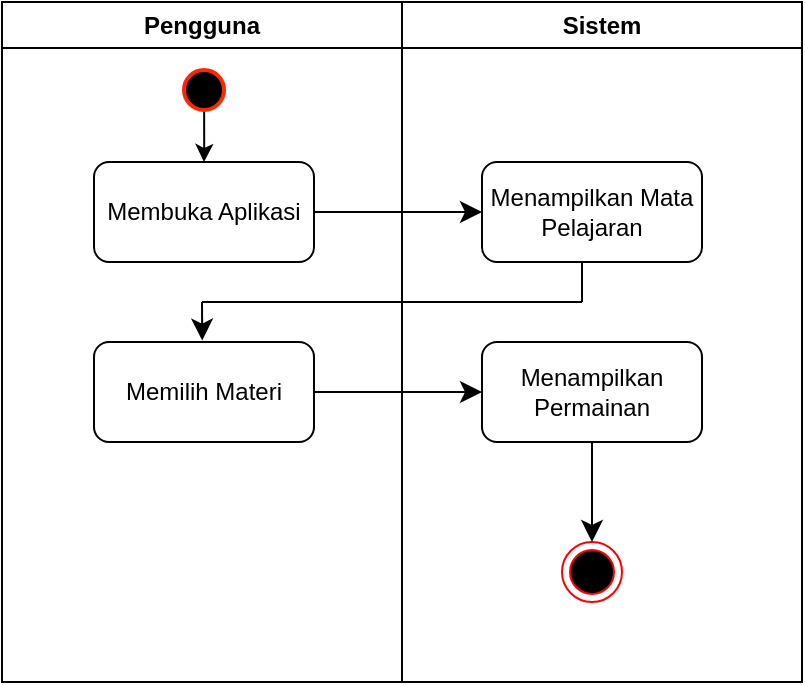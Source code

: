<mxfile version="24.8.6" pages="20">
  <diagram name="Activity Diagram sistem berjalan" id="-rShR347H4qpWxdtc0eu">
    <mxGraphModel dx="2062" dy="624" grid="1" gridSize="10" guides="1" tooltips="1" connect="1" arrows="1" fold="1" page="1" pageScale="1" pageWidth="827" pageHeight="1169" math="0" shadow="0">
      <root>
        <mxCell id="0" />
        <mxCell id="1" parent="0" />
        <mxCell id="sjsbsFVmecidF7NGaLxs-2" value="&lt;font style=&quot;vertical-align: inherit;&quot;&gt;&lt;font style=&quot;vertical-align: inherit;&quot;&gt;Pengguna&lt;/font&gt;&lt;/font&gt;" style="swimlane;whiteSpace=wrap;html=1;" parent="1" vertex="1">
          <mxGeometry x="-70" y="170" width="200" height="340" as="geometry" />
        </mxCell>
        <mxCell id="sjsbsFVmecidF7NGaLxs-11" value="" style="edgeStyle=orthogonalEdgeStyle;rounded=0;orthogonalLoop=1;jettySize=auto;html=1;exitX=0.502;exitY=0.809;exitDx=0;exitDy=0;exitPerimeter=0;" parent="sjsbsFVmecidF7NGaLxs-2" source="sjsbsFVmecidF7NGaLxs-7" target="sjsbsFVmecidF7NGaLxs-8" edge="1">
          <mxGeometry relative="1" as="geometry" />
        </mxCell>
        <mxCell id="sjsbsFVmecidF7NGaLxs-7" value="" style="shape=ellipse;html=1;fillColor=#000000;strokeWidth=2;verticalLabelPosition=bottom;verticalAlignment=top;perimeter=ellipsePerimeter;perimeterSpacing=7;shadow=0;strokeColor=#ff2600;" parent="sjsbsFVmecidF7NGaLxs-2" vertex="1">
          <mxGeometry x="91" y="34" width="20" height="20" as="geometry" />
        </mxCell>
        <mxCell id="sjsbsFVmecidF7NGaLxs-8" value="&lt;font style=&quot;vertical-align: inherit;&quot;&gt;&lt;font style=&quot;vertical-align: inherit;&quot;&gt;Membuka Aplikasi&lt;/font&gt;&lt;/font&gt;" style="rounded=1;whiteSpace=wrap;html=1;" parent="sjsbsFVmecidF7NGaLxs-2" vertex="1">
          <mxGeometry x="46" y="80" width="110" height="50" as="geometry" />
        </mxCell>
        <mxCell id="JKWOWHBcdOHEGpbu-Bqq-3" value="&lt;font style=&quot;vertical-align: inherit;&quot;&gt;&lt;font style=&quot;vertical-align: inherit;&quot;&gt;Memilih Materi&lt;/font&gt;&lt;/font&gt;" style="rounded=1;whiteSpace=wrap;html=1;" parent="sjsbsFVmecidF7NGaLxs-2" vertex="1">
          <mxGeometry x="46" y="170" width="110" height="50" as="geometry" />
        </mxCell>
        <mxCell id="sjsbsFVmecidF7NGaLxs-3" value="&lt;font style=&quot;vertical-align: inherit;&quot;&gt;&lt;font style=&quot;vertical-align: inherit;&quot;&gt;Sistem&lt;/font&gt;&lt;/font&gt;" style="swimlane;whiteSpace=wrap;html=1;" parent="1" vertex="1">
          <mxGeometry x="130" y="170" width="200" height="340" as="geometry" />
        </mxCell>
        <mxCell id="sjsbsFVmecidF7NGaLxs-13" value="&lt;font style=&quot;vertical-align: inherit;&quot;&gt;&lt;font style=&quot;vertical-align: inherit;&quot;&gt;&lt;font style=&quot;vertical-align: inherit;&quot;&gt;&lt;font style=&quot;vertical-align: inherit;&quot;&gt;&lt;font style=&quot;vertical-align: inherit;&quot;&gt;&lt;font style=&quot;vertical-align: inherit;&quot;&gt;&lt;font style=&quot;vertical-align: inherit;&quot;&gt;&lt;font style=&quot;vertical-align: inherit;&quot;&gt;&lt;font style=&quot;vertical-align: inherit;&quot;&gt;&lt;font style=&quot;vertical-align: inherit;&quot;&gt;&lt;font style=&quot;vertical-align: inherit;&quot;&gt;&lt;font style=&quot;vertical-align: inherit;&quot;&gt;Menampilkan Mata Pelajaran&lt;/font&gt;&lt;/font&gt;&lt;/font&gt;&lt;/font&gt;&lt;/font&gt;&lt;/font&gt;&lt;/font&gt;&lt;/font&gt;&lt;/font&gt;&lt;/font&gt;&lt;/font&gt;&lt;/font&gt;" style="rounded=1;whiteSpace=wrap;html=1;" parent="sjsbsFVmecidF7NGaLxs-3" vertex="1">
          <mxGeometry x="40" y="80" width="110" height="50" as="geometry" />
        </mxCell>
        <mxCell id="JKWOWHBcdOHEGpbu-Bqq-6" value="" style="endArrow=none;html=1;rounded=0;fontSize=12;startSize=8;endSize=8;curved=1;" parent="sjsbsFVmecidF7NGaLxs-3" edge="1">
          <mxGeometry width="50" height="50" relative="1" as="geometry">
            <mxPoint x="-100" y="150" as="sourcePoint" />
            <mxPoint x="90" y="150" as="targetPoint" />
          </mxGeometry>
        </mxCell>
        <mxCell id="JKWOWHBcdOHEGpbu-Bqq-8" value="&lt;font style=&quot;vertical-align: inherit;&quot;&gt;&lt;font style=&quot;vertical-align: inherit;&quot;&gt;&lt;font style=&quot;vertical-align: inherit;&quot;&gt;&lt;font style=&quot;vertical-align: inherit;&quot;&gt;&lt;font style=&quot;vertical-align: inherit;&quot;&gt;&lt;font style=&quot;vertical-align: inherit;&quot;&gt;Menampilkan Permainan&lt;/font&gt;&lt;/font&gt;&lt;/font&gt;&lt;/font&gt;&lt;/font&gt;&lt;/font&gt;" style="rounded=1;whiteSpace=wrap;html=1;" parent="sjsbsFVmecidF7NGaLxs-3" vertex="1">
          <mxGeometry x="40" y="170" width="110" height="50" as="geometry" />
        </mxCell>
        <mxCell id="JKWOWHBcdOHEGpbu-Bqq-10" value="" style="ellipse;html=1;shape=endState;fillColor=#000000;strokeColor=#ff0000;labelBorderColor=#ff0000;" parent="sjsbsFVmecidF7NGaLxs-3" vertex="1">
          <mxGeometry x="80" y="270" width="30" height="30" as="geometry" />
        </mxCell>
        <mxCell id="JKWOWHBcdOHEGpbu-Bqq-11" value="" style="endArrow=classic;html=1;rounded=0;fontSize=12;startSize=8;endSize=8;curved=1;exitX=0.5;exitY=1;exitDx=0;exitDy=0;entryX=0.5;entryY=0;entryDx=0;entryDy=0;" parent="sjsbsFVmecidF7NGaLxs-3" source="JKWOWHBcdOHEGpbu-Bqq-8" target="JKWOWHBcdOHEGpbu-Bqq-10" edge="1">
          <mxGeometry width="50" height="50" relative="1" as="geometry">
            <mxPoint x="20" y="210" as="sourcePoint" />
            <mxPoint x="70" y="160" as="targetPoint" />
          </mxGeometry>
        </mxCell>
        <mxCell id="JKWOWHBcdOHEGpbu-Bqq-1" value="" style="edgeStyle=none;curved=1;rounded=0;orthogonalLoop=1;jettySize=auto;html=1;fontSize=12;startSize=8;endSize=8;" parent="1" source="sjsbsFVmecidF7NGaLxs-8" target="sjsbsFVmecidF7NGaLxs-13" edge="1">
          <mxGeometry relative="1" as="geometry" />
        </mxCell>
        <mxCell id="JKWOWHBcdOHEGpbu-Bqq-5" value="" style="endArrow=none;html=1;rounded=0;fontSize=12;startSize=8;endSize=8;curved=1;" parent="1" edge="1">
          <mxGeometry width="50" height="50" relative="1" as="geometry">
            <mxPoint x="220" y="320" as="sourcePoint" />
            <mxPoint x="220" y="300" as="targetPoint" />
          </mxGeometry>
        </mxCell>
        <mxCell id="JKWOWHBcdOHEGpbu-Bqq-7" value="" style="endArrow=classic;html=1;rounded=0;fontSize=12;startSize=8;endSize=8;curved=1;entryX=0.492;entryY=-0.014;entryDx=0;entryDy=0;entryPerimeter=0;" parent="1" target="JKWOWHBcdOHEGpbu-Bqq-3" edge="1">
          <mxGeometry width="50" height="50" relative="1" as="geometry">
            <mxPoint x="30" y="320" as="sourcePoint" />
            <mxPoint x="100" y="280" as="targetPoint" />
          </mxGeometry>
        </mxCell>
        <mxCell id="JKWOWHBcdOHEGpbu-Bqq-9" value="" style="edgeStyle=none;curved=1;rounded=0;orthogonalLoop=1;jettySize=auto;html=1;fontSize=12;startSize=8;endSize=8;" parent="1" source="JKWOWHBcdOHEGpbu-Bqq-3" target="JKWOWHBcdOHEGpbu-Bqq-8" edge="1">
          <mxGeometry relative="1" as="geometry" />
        </mxCell>
      </root>
    </mxGraphModel>
  </diagram>
  <diagram name="sistem usulan" id="mbhzQZBxdCaTU1C9DxyK">
    <mxGraphModel dx="-738" dy="2029" grid="0" gridSize="10" guides="1" tooltips="1" connect="1" arrows="1" fold="1" page="0" pageScale="1" pageWidth="827" pageHeight="1169" math="0" shadow="0">
      <root>
        <mxCell id="FjhqFhr0Jj4p8cY4JJc9-0" />
        <mxCell id="FjhqFhr0Jj4p8cY4JJc9-1" parent="FjhqFhr0Jj4p8cY4JJc9-0" />
        <mxCell id="FjhqFhr0Jj4p8cY4JJc9-2" value="Sistem" style="swimlane;whiteSpace=wrap;html=1;startSize=23;fontSize=11;" vertex="1" parent="FjhqFhr0Jj4p8cY4JJc9-1">
          <mxGeometry x="1475" y="-998" width="386" height="847" as="geometry" />
        </mxCell>
        <mxCell id="FjhqFhr0Jj4p8cY4JJc9-3" value="Menampilakan Menu Utama" style="rounded=1;whiteSpace=wrap;html=1;" vertex="1" parent="FjhqFhr0Jj4p8cY4JJc9-2">
          <mxGeometry x="133" y="102" width="120" height="60" as="geometry" />
        </mxCell>
        <mxCell id="FjhqFhr0Jj4p8cY4JJc9-4" value="Menampilkan Materi&amp;nbsp;" style="rounded=1;whiteSpace=wrap;html=1;" vertex="1" parent="FjhqFhr0Jj4p8cY4JJc9-2">
          <mxGeometry x="136" y="207" width="120" height="60" as="geometry" />
        </mxCell>
        <mxCell id="FjhqFhr0Jj4p8cY4JJc9-5" value="Ya" style="text;strokeColor=none;fillColor=none;html=1;align=center;verticalAlign=middle;whiteSpace=wrap;rounded=0;fontSize=8;fontFamily=Helvetica;" vertex="1" parent="FjhqFhr0Jj4p8cY4JJc9-2">
          <mxGeometry x="187.25" y="599" width="17.5" height="13" as="geometry" />
        </mxCell>
        <mxCell id="FjhqFhr0Jj4p8cY4JJc9-6" value="Sudah Memilih Materi?" style="rhombus;whiteSpace=wrap;html=1;" vertex="1" parent="FjhqFhr0Jj4p8cY4JJc9-2">
          <mxGeometry x="156" y="301" width="80" height="80" as="geometry" />
        </mxCell>
        <mxCell id="FjhqFhr0Jj4p8cY4JJc9-7" value="" style="endArrow=none;html=1;rounded=0;fontSize=12;startSize=8;endSize=8;curved=1;exitX=1;exitY=0.5;exitDx=0;exitDy=0;entryX=0;entryY=0.5;entryDx=0;entryDy=0;" edge="1" parent="FjhqFhr0Jj4p8cY4JJc9-2" target="FjhqFhr0Jj4p8cY4JJc9-6">
          <mxGeometry width="50" height="50" relative="1" as="geometry">
            <mxPoint x="-22" y="341" as="sourcePoint" />
            <mxPoint x="150" y="341" as="targetPoint" />
          </mxGeometry>
        </mxCell>
        <mxCell id="FjhqFhr0Jj4p8cY4JJc9-8" value="&lt;p style=&quot;line-height: 140%; font-size: 10px;&quot;&gt;&lt;font style=&quot;font-size: 10px;&quot;&gt;Tidak&lt;/font&gt;&lt;/p&gt;" style="text;strokeColor=none;fillColor=none;html=1;align=center;verticalAlign=middle;whiteSpace=wrap;rounded=0;fontSize=10;" vertex="1" parent="FjhqFhr0Jj4p8cY4JJc9-2">
          <mxGeometry x="242" y="326" width="60" height="30" as="geometry" />
        </mxCell>
        <mxCell id="FjhqFhr0Jj4p8cY4JJc9-9" value="" style="endArrow=none;html=1;rounded=0;fontSize=12;startSize=8;endSize=8;curved=1;" edge="1" parent="FjhqFhr0Jj4p8cY4JJc9-2">
          <mxGeometry width="50" height="50" relative="1" as="geometry">
            <mxPoint x="287" y="341" as="sourcePoint" />
            <mxPoint x="328" y="341" as="targetPoint" />
          </mxGeometry>
        </mxCell>
        <mxCell id="FjhqFhr0Jj4p8cY4JJc9-10" value="" style="endArrow=none;html=1;rounded=0;fontSize=12;startSize=8;endSize=8;curved=1;exitX=1;exitY=0.5;exitDx=0;exitDy=0;" edge="1" parent="FjhqFhr0Jj4p8cY4JJc9-2">
          <mxGeometry width="50" height="50" relative="1" as="geometry">
            <mxPoint x="196" y="381" as="sourcePoint" />
            <mxPoint x="196" y="394" as="targetPoint" />
          </mxGeometry>
        </mxCell>
        <mxCell id="FjhqFhr0Jj4p8cY4JJc9-11" value="&lt;p style=&quot;line-height: 140%; font-size: 10px;&quot;&gt;&lt;font style=&quot;font-size: 10px;&quot;&gt;Ya&lt;/font&gt;&lt;/p&gt;" style="text;strokeColor=none;fillColor=none;html=1;align=center;verticalAlign=middle;whiteSpace=wrap;rounded=0;fontSize=10;" vertex="1" parent="FjhqFhr0Jj4p8cY4JJc9-2">
          <mxGeometry x="167" y="387" width="60" height="30" as="geometry" />
        </mxCell>
        <mxCell id="FjhqFhr0Jj4p8cY4JJc9-12" value="Menampilkan Level" style="rounded=1;whiteSpace=wrap;html=1;" vertex="1" parent="FjhqFhr0Jj4p8cY4JJc9-2">
          <mxGeometry x="136" y="430" width="120" height="60" as="geometry" />
        </mxCell>
        <mxCell id="FjhqFhr0Jj4p8cY4JJc9-13" value="" style="endArrow=none;html=1;rounded=0;fontSize=12;startSize=8;endSize=8;curved=1;exitX=0.507;exitY=-0.003;exitDx=0;exitDy=0;exitPerimeter=0;entryX=0.497;entryY=0.767;entryDx=0;entryDy=0;entryPerimeter=0;" edge="1" parent="FjhqFhr0Jj4p8cY4JJc9-2">
          <mxGeometry width="50" height="50" relative="1" as="geometry">
            <mxPoint x="195.84" y="429.82" as="sourcePoint" />
            <mxPoint x="195.82" y="410.01" as="targetPoint" />
          </mxGeometry>
        </mxCell>
        <mxCell id="FjhqFhr0Jj4p8cY4JJc9-14" value="Sudah Memilih Level?" style="rhombus;whiteSpace=wrap;html=1;" vertex="1" parent="FjhqFhr0Jj4p8cY4JJc9-2">
          <mxGeometry x="156" y="509" width="80" height="80" as="geometry" />
        </mxCell>
        <mxCell id="FjhqFhr0Jj4p8cY4JJc9-15" value="" style="endArrow=none;html=1;rounded=0;fontSize=12;startSize=8;endSize=8;curved=1;exitX=1;exitY=0.5;exitDx=0;exitDy=0;" edge="1" parent="FjhqFhr0Jj4p8cY4JJc9-2" source="FjhqFhr0Jj4p8cY4JJc9-14">
          <mxGeometry width="50" height="50" relative="1" as="geometry">
            <mxPoint x="236" y="550" as="sourcePoint" />
            <mxPoint x="275" y="549" as="targetPoint" />
          </mxGeometry>
        </mxCell>
        <mxCell id="FjhqFhr0Jj4p8cY4JJc9-16" value="Tidak" style="text;strokeColor=none;fillColor=none;html=1;align=center;verticalAlign=middle;whiteSpace=wrap;rounded=0;fontSize=8;fontFamily=Helvetica;" vertex="1" parent="FjhqFhr0Jj4p8cY4JJc9-2">
          <mxGeometry x="274" y="544.5" width="23" height="9" as="geometry" />
        </mxCell>
        <mxCell id="FjhqFhr0Jj4p8cY4JJc9-17" value="" style="endArrow=none;html=1;rounded=0;fontSize=12;startSize=8;endSize=8;curved=1;exitX=1;exitY=0.5;exitDx=0;exitDy=0;" edge="1" parent="FjhqFhr0Jj4p8cY4JJc9-2">
          <mxGeometry width="50" height="50" relative="1" as="geometry">
            <mxPoint x="297" y="548.89" as="sourcePoint" />
            <mxPoint x="315" y="549" as="targetPoint" />
          </mxGeometry>
        </mxCell>
        <mxCell id="FjhqFhr0Jj4p8cY4JJc9-18" value="" style="endArrow=none;html=1;rounded=0;fontSize=12;startSize=8;endSize=8;curved=1;exitX=1;exitY=0.5;exitDx=0;exitDy=0;" edge="1" parent="FjhqFhr0Jj4p8cY4JJc9-2">
          <mxGeometry width="50" height="50" relative="1" as="geometry">
            <mxPoint x="315" y="548.89" as="sourcePoint" />
            <mxPoint x="315" y="239" as="targetPoint" />
          </mxGeometry>
        </mxCell>
        <mxCell id="FjhqFhr0Jj4p8cY4JJc9-19" value="" style="endArrow=none;html=1;rounded=0;fontSize=12;startSize=8;endSize=8;curved=1;entryX=0.5;entryY=1;entryDx=0;entryDy=0;exitX=0.5;exitY=0;exitDx=0;exitDy=0;" edge="1" parent="FjhqFhr0Jj4p8cY4JJc9-2" source="FjhqFhr0Jj4p8cY4JJc9-5" target="FjhqFhr0Jj4p8cY4JJc9-14">
          <mxGeometry width="50" height="50" relative="1" as="geometry">
            <mxPoint x="89" y="594" as="sourcePoint" />
            <mxPoint x="139" y="544" as="targetPoint" />
          </mxGeometry>
        </mxCell>
        <mxCell id="FjhqFhr0Jj4p8cY4JJc9-20" value="Game Play" style="rounded=1;whiteSpace=wrap;html=1;" vertex="1" parent="FjhqFhr0Jj4p8cY4JJc9-2">
          <mxGeometry x="136" y="637" width="120" height="60" as="geometry" />
        </mxCell>
        <mxCell id="FjhqFhr0Jj4p8cY4JJc9-21" value="" style="ellipse;html=1;shape=endState;fillColor=#000000;fontColor=#ffffff;strokeColor=#ff4000;" vertex="1" parent="FjhqFhr0Jj4p8cY4JJc9-2">
          <mxGeometry x="178" y="769" width="30" height="30" as="geometry" />
        </mxCell>
        <mxCell id="FjhqFhr0Jj4p8cY4JJc9-22" value="Pengguna" style="swimlane;whiteSpace=wrap;html=1;" vertex="1" parent="FjhqFhr0Jj4p8cY4JJc9-1">
          <mxGeometry x="1316" y="-998" width="159" height="847" as="geometry" />
        </mxCell>
        <mxCell id="FjhqFhr0Jj4p8cY4JJc9-23" value="" style="ellipse;fillColor=#000000;html=1;strokeColor=#ff0000;labelBorderColor=none;fontColor=#ffffff;" vertex="1" parent="FjhqFhr0Jj4p8cY4JJc9-22">
          <mxGeometry x="62" y="34" width="30" height="30" as="geometry" />
        </mxCell>
        <mxCell id="FjhqFhr0Jj4p8cY4JJc9-24" value="Membuka Aplikasi" style="rounded=1;whiteSpace=wrap;html=1;" vertex="1" parent="FjhqFhr0Jj4p8cY4JJc9-22">
          <mxGeometry x="17" y="102" width="120" height="60" as="geometry" />
        </mxCell>
        <mxCell id="FjhqFhr0Jj4p8cY4JJc9-25" value="" style="endArrow=classic;html=1;rounded=0;fontSize=12;startSize=8;endSize=8;curved=1;exitX=0.5;exitY=1;exitDx=0;exitDy=0;entryX=0.5;entryY=0;entryDx=0;entryDy=0;" edge="1" parent="FjhqFhr0Jj4p8cY4JJc9-22" source="FjhqFhr0Jj4p8cY4JJc9-23" target="FjhqFhr0Jj4p8cY4JJc9-24">
          <mxGeometry width="50" height="50" relative="1" as="geometry">
            <mxPoint x="111" y="155" as="sourcePoint" />
            <mxPoint x="161" y="105" as="targetPoint" />
          </mxGeometry>
        </mxCell>
        <mxCell id="FjhqFhr0Jj4p8cY4JJc9-26" value="Menekan Tombol Mulai" style="rounded=1;whiteSpace=wrap;html=1;" vertex="1" parent="FjhqFhr0Jj4p8cY4JJc9-22">
          <mxGeometry x="17" y="206" width="120" height="60" as="geometry" />
        </mxCell>
        <mxCell id="FjhqFhr0Jj4p8cY4JJc9-27" value="Memilih Materi" style="rounded=1;whiteSpace=wrap;html=1;" vertex="1" parent="FjhqFhr0Jj4p8cY4JJc9-22">
          <mxGeometry x="17" y="307" width="120" height="60" as="geometry" />
        </mxCell>
        <mxCell id="FjhqFhr0Jj4p8cY4JJc9-28" value="Memilih Level" style="rounded=1;whiteSpace=wrap;html=1;" vertex="1" parent="FjhqFhr0Jj4p8cY4JJc9-22">
          <mxGeometry x="14" y="471" width="120" height="60" as="geometry" />
        </mxCell>
        <mxCell id="FjhqFhr0Jj4p8cY4JJc9-29" value="" style="endArrow=classic;html=1;rounded=0;fontSize=12;startSize=8;endSize=8;curved=1;" edge="1" parent="FjhqFhr0Jj4p8cY4JJc9-22">
          <mxGeometry width="50" height="50" relative="1" as="geometry">
            <mxPoint x="74" y="549" as="sourcePoint" />
            <mxPoint x="314" y="549" as="targetPoint" />
          </mxGeometry>
        </mxCell>
        <mxCell id="FjhqFhr0Jj4p8cY4JJc9-30" value="Menjawab Pertanyaan" style="rounded=1;whiteSpace=wrap;html=1;" vertex="1" parent="FjhqFhr0Jj4p8cY4JJc9-22">
          <mxGeometry x="17" y="683" width="120" height="60" as="geometry" />
        </mxCell>
        <mxCell id="FjhqFhr0Jj4p8cY4JJc9-31" value="" style="endArrow=classic;html=1;rounded=0;fontSize=12;startSize=8;endSize=8;curved=1;" edge="1" parent="FjhqFhr0Jj4p8cY4JJc9-22" target="FjhqFhr0Jj4p8cY4JJc9-21">
          <mxGeometry width="50" height="50" relative="1" as="geometry">
            <mxPoint x="76" y="783" as="sourcePoint" />
            <mxPoint x="137" y="828" as="targetPoint" />
          </mxGeometry>
        </mxCell>
        <mxCell id="FjhqFhr0Jj4p8cY4JJc9-32" value="" style="edgeStyle=none;curved=1;rounded=0;orthogonalLoop=1;jettySize=auto;html=1;fontSize=12;startSize=8;endSize=8;" edge="1" parent="FjhqFhr0Jj4p8cY4JJc9-1" source="FjhqFhr0Jj4p8cY4JJc9-24" target="FjhqFhr0Jj4p8cY4JJc9-3">
          <mxGeometry relative="1" as="geometry" />
        </mxCell>
        <mxCell id="FjhqFhr0Jj4p8cY4JJc9-33" value="" style="endArrow=none;html=1;rounded=0;fontSize=12;startSize=8;endSize=8;curved=1;entryX=0.5;entryY=1;entryDx=0;entryDy=0;" edge="1" parent="FjhqFhr0Jj4p8cY4JJc9-1" target="FjhqFhr0Jj4p8cY4JJc9-3">
          <mxGeometry width="50" height="50" relative="1" as="geometry">
            <mxPoint x="1668" y="-818" as="sourcePoint" />
            <mxPoint x="1604" y="-901" as="targetPoint" />
          </mxGeometry>
        </mxCell>
        <mxCell id="FjhqFhr0Jj4p8cY4JJc9-34" value="" style="endArrow=none;html=1;rounded=0;fontSize=12;startSize=8;endSize=8;curved=1;" edge="1" parent="FjhqFhr0Jj4p8cY4JJc9-1">
          <mxGeometry width="50" height="50" relative="1" as="geometry">
            <mxPoint x="1668" y="-818" as="sourcePoint" />
            <mxPoint x="1393" y="-819" as="targetPoint" />
          </mxGeometry>
        </mxCell>
        <mxCell id="FjhqFhr0Jj4p8cY4JJc9-35" value="" style="endArrow=classic;html=1;rounded=0;fontSize=12;startSize=8;endSize=8;curved=1;" edge="1" parent="FjhqFhr0Jj4p8cY4JJc9-1">
          <mxGeometry width="50" height="50" relative="1" as="geometry">
            <mxPoint x="1393" y="-819" as="sourcePoint" />
            <mxPoint x="1393" y="-792" as="targetPoint" />
          </mxGeometry>
        </mxCell>
        <mxCell id="FjhqFhr0Jj4p8cY4JJc9-36" value="" style="endArrow=classic;html=1;rounded=0;fontSize=12;startSize=8;endSize=8;curved=1;exitX=1;exitY=0.5;exitDx=0;exitDy=0;" edge="1" parent="FjhqFhr0Jj4p8cY4JJc9-1" source="FjhqFhr0Jj4p8cY4JJc9-26">
          <mxGeometry width="50" height="50" relative="1" as="geometry">
            <mxPoint x="1520" y="-841" as="sourcePoint" />
            <mxPoint x="1610" y="-762" as="targetPoint" />
          </mxGeometry>
        </mxCell>
        <mxCell id="FjhqFhr0Jj4p8cY4JJc9-37" value="" style="endArrow=none;html=1;rounded=0;fontSize=12;startSize=8;endSize=8;curved=1;entryX=0.5;entryY=1;entryDx=0;entryDy=0;" edge="1" parent="FjhqFhr0Jj4p8cY4JJc9-1" target="FjhqFhr0Jj4p8cY4JJc9-4">
          <mxGeometry width="50" height="50" relative="1" as="geometry">
            <mxPoint x="1671" y="-708" as="sourcePoint" />
            <mxPoint x="1604" y="-710" as="targetPoint" />
          </mxGeometry>
        </mxCell>
        <mxCell id="FjhqFhr0Jj4p8cY4JJc9-38" value="" style="endArrow=none;html=1;rounded=0;fontSize=12;startSize=8;endSize=8;curved=1;" edge="1" parent="FjhqFhr0Jj4p8cY4JJc9-1">
          <mxGeometry width="50" height="50" relative="1" as="geometry">
            <mxPoint x="1671" y="-708" as="sourcePoint" />
            <mxPoint x="1392" y="-709" as="targetPoint" />
          </mxGeometry>
        </mxCell>
        <mxCell id="FjhqFhr0Jj4p8cY4JJc9-39" value="" style="endArrow=classic;html=1;rounded=0;fontSize=12;startSize=8;endSize=8;curved=1;entryX=0.5;entryY=0;entryDx=0;entryDy=0;" edge="1" parent="FjhqFhr0Jj4p8cY4JJc9-1">
          <mxGeometry width="50" height="50" relative="1" as="geometry">
            <mxPoint x="1392" y="-709" as="sourcePoint" />
            <mxPoint x="1392" y="-692" as="targetPoint" />
          </mxGeometry>
        </mxCell>
        <mxCell id="FjhqFhr0Jj4p8cY4JJc9-40" value="" style="endArrow=none;html=1;rounded=0;fontSize=12;startSize=8;endSize=8;curved=1;exitX=1;exitY=0.5;exitDx=0;exitDy=0;" edge="1" parent="FjhqFhr0Jj4p8cY4JJc9-1" source="FjhqFhr0Jj4p8cY4JJc9-6">
          <mxGeometry width="50" height="50" relative="1" as="geometry">
            <mxPoint x="1652" y="-665" as="sourcePoint" />
            <mxPoint x="1734" y="-657" as="targetPoint" />
          </mxGeometry>
        </mxCell>
        <mxCell id="FjhqFhr0Jj4p8cY4JJc9-41" value="" style="endArrow=none;html=1;rounded=0;fontSize=12;startSize=8;endSize=8;curved=1;" edge="1" parent="FjhqFhr0Jj4p8cY4JJc9-1">
          <mxGeometry width="50" height="50" relative="1" as="geometry">
            <mxPoint x="1803" y="-657" as="sourcePoint" />
            <mxPoint x="1803" y="-861" as="targetPoint" />
          </mxGeometry>
        </mxCell>
        <mxCell id="FjhqFhr0Jj4p8cY4JJc9-42" value="" style="endArrow=classic;html=1;rounded=0;fontSize=12;startSize=8;endSize=8;curved=1;" edge="1" parent="FjhqFhr0Jj4p8cY4JJc9-1">
          <mxGeometry width="50" height="50" relative="1" as="geometry">
            <mxPoint x="1803" y="-861" as="sourcePoint" />
            <mxPoint x="1728" y="-860" as="targetPoint" />
          </mxGeometry>
        </mxCell>
        <mxCell id="FjhqFhr0Jj4p8cY4JJc9-43" value="" style="endArrow=none;html=1;rounded=0;fontSize=12;startSize=8;endSize=8;curved=1;exitX=0.5;exitY=1;exitDx=0;exitDy=0;" edge="1" parent="FjhqFhr0Jj4p8cY4JJc9-1" source="FjhqFhr0Jj4p8cY4JJc9-12">
          <mxGeometry width="50" height="50" relative="1" as="geometry">
            <mxPoint x="1526" y="-523" as="sourcePoint" />
            <mxPoint x="1671" y="-497" as="targetPoint" />
          </mxGeometry>
        </mxCell>
        <mxCell id="FjhqFhr0Jj4p8cY4JJc9-44" value="" style="endArrow=classic;html=1;rounded=0;fontSize=12;startSize=8;endSize=8;curved=1;" edge="1" parent="FjhqFhr0Jj4p8cY4JJc9-1">
          <mxGeometry width="50" height="50" relative="1" as="geometry">
            <mxPoint x="1671" y="-497" as="sourcePoint" />
            <mxPoint x="1451" y="-497" as="targetPoint" />
          </mxGeometry>
        </mxCell>
        <mxCell id="FjhqFhr0Jj4p8cY4JJc9-45" value="" style="endArrow=none;html=1;rounded=0;fontSize=12;startSize=8;endSize=8;curved=1;entryX=0.5;entryY=1;entryDx=0;entryDy=0;" edge="1" parent="FjhqFhr0Jj4p8cY4JJc9-1" target="FjhqFhr0Jj4p8cY4JJc9-28">
          <mxGeometry width="50" height="50" relative="1" as="geometry">
            <mxPoint x="1390" y="-449" as="sourcePoint" />
            <mxPoint x="1443" y="-464" as="targetPoint" />
          </mxGeometry>
        </mxCell>
        <mxCell id="FjhqFhr0Jj4p8cY4JJc9-46" value="" style="endArrow=classic;html=1;rounded=0;fontSize=12;startSize=8;endSize=8;curved=1;" edge="1" parent="FjhqFhr0Jj4p8cY4JJc9-1">
          <mxGeometry width="50" height="50" relative="1" as="geometry">
            <mxPoint x="1790" y="-759" as="sourcePoint" />
            <mxPoint x="1733" y="-758" as="targetPoint" />
          </mxGeometry>
        </mxCell>
        <mxCell id="FjhqFhr0Jj4p8cY4JJc9-47" value="" style="endArrow=classic;html=1;rounded=0;fontSize=12;startSize=8;endSize=8;curved=1;exitX=0.5;exitY=1;exitDx=0;exitDy=0;" edge="1" parent="FjhqFhr0Jj4p8cY4JJc9-1">
          <mxGeometry width="50" height="50" relative="1" as="geometry">
            <mxPoint x="1671" y="-386.0" as="sourcePoint" />
            <mxPoint x="1671" y="-362" as="targetPoint" />
          </mxGeometry>
        </mxCell>
        <mxCell id="FjhqFhr0Jj4p8cY4JJc9-48" value="" style="endArrow=none;html=1;rounded=0;fontSize=12;startSize=8;endSize=8;curved=1;entryX=0.5;entryY=1;entryDx=0;entryDy=0;" edge="1" parent="FjhqFhr0Jj4p8cY4JJc9-1" target="FjhqFhr0Jj4p8cY4JJc9-20">
          <mxGeometry width="50" height="50" relative="1" as="geometry">
            <mxPoint x="1671" y="-282" as="sourcePoint" />
            <mxPoint x="1655" y="-302" as="targetPoint" />
          </mxGeometry>
        </mxCell>
        <mxCell id="FjhqFhr0Jj4p8cY4JJc9-49" value="" style="endArrow=classic;html=1;rounded=0;fontSize=12;startSize=8;endSize=8;curved=1;" edge="1" parent="FjhqFhr0Jj4p8cY4JJc9-1">
          <mxGeometry width="50" height="50" relative="1" as="geometry">
            <mxPoint x="1671" y="-283" as="sourcePoint" />
            <mxPoint x="1454" y="-283" as="targetPoint" />
          </mxGeometry>
        </mxCell>
        <mxCell id="FjhqFhr0Jj4p8cY4JJc9-50" value="" style="endArrow=none;html=1;rounded=0;fontSize=12;startSize=8;endSize=8;curved=1;entryX=0.5;entryY=1;entryDx=0;entryDy=0;" edge="1" parent="FjhqFhr0Jj4p8cY4JJc9-1" target="FjhqFhr0Jj4p8cY4JJc9-30">
          <mxGeometry width="50" height="50" relative="1" as="geometry">
            <mxPoint x="1393" y="-215" as="sourcePoint" />
            <mxPoint x="1452" y="-170" as="targetPoint" />
          </mxGeometry>
        </mxCell>
        <mxCell id="FjhqFhr0Jj4p8cY4JJc9-51" value="sistem usulan" style="text;html=1;align=center;verticalAlign=middle;whiteSpace=wrap;rounded=0;fontSize=16;" vertex="1" parent="FjhqFhr0Jj4p8cY4JJc9-1">
          <mxGeometry x="1427" y="-1041" width="261" height="30" as="geometry" />
        </mxCell>
      </root>
    </mxGraphModel>
  </diagram>
  <diagram name="Salinan Main Menu-Start Game" id="rwXFSIRrCXSI1DGZTHVp">
    <mxGraphModel dx="300" dy="1957" grid="0" gridSize="10" guides="1" tooltips="1" connect="1" arrows="1" fold="1" page="0" pageScale="1" pageWidth="827" pageHeight="1169" math="0" shadow="0">
      <root>
        <mxCell id="s2wf09-R_fEuN212egOU-0" />
        <mxCell id="s2wf09-R_fEuN212egOU-1" parent="s2wf09-R_fEuN212egOU-0" />
        <mxCell id="s2wf09-R_fEuN212egOU-2" value="Sistem" style="swimlane;whiteSpace=wrap;html=1;startSize=23;fontSize=11;" parent="s2wf09-R_fEuN212egOU-1" vertex="1">
          <mxGeometry x="1475" y="-998" width="386" height="847" as="geometry" />
        </mxCell>
        <mxCell id="s2wf09-R_fEuN212egOU-3" value="Menampilakan Menu Utama" style="rounded=1;whiteSpace=wrap;html=1;" parent="s2wf09-R_fEuN212egOU-2" vertex="1">
          <mxGeometry x="133" y="102" width="120" height="60" as="geometry" />
        </mxCell>
        <mxCell id="s2wf09-R_fEuN212egOU-4" value="Menampilkan Materi&amp;nbsp;" style="rounded=1;whiteSpace=wrap;html=1;" parent="s2wf09-R_fEuN212egOU-2" vertex="1">
          <mxGeometry x="136" y="207" width="120" height="60" as="geometry" />
        </mxCell>
        <mxCell id="s2wf09-R_fEuN212egOU-5" value="Ya" style="text;strokeColor=none;fillColor=none;html=1;align=center;verticalAlign=middle;whiteSpace=wrap;rounded=0;fontSize=8;fontFamily=Helvetica;" parent="s2wf09-R_fEuN212egOU-2" vertex="1">
          <mxGeometry x="187.25" y="599" width="17.5" height="13" as="geometry" />
        </mxCell>
        <mxCell id="s2wf09-R_fEuN212egOU-6" value="Sudah Memilih Materi?" style="rhombus;whiteSpace=wrap;html=1;" parent="s2wf09-R_fEuN212egOU-2" vertex="1">
          <mxGeometry x="156" y="301" width="80" height="80" as="geometry" />
        </mxCell>
        <mxCell id="s2wf09-R_fEuN212egOU-7" value="" style="endArrow=none;html=1;rounded=0;fontSize=12;startSize=8;endSize=8;curved=1;exitX=1;exitY=0.5;exitDx=0;exitDy=0;entryX=0;entryY=0.5;entryDx=0;entryDy=0;" parent="s2wf09-R_fEuN212egOU-2" target="s2wf09-R_fEuN212egOU-6" edge="1">
          <mxGeometry width="50" height="50" relative="1" as="geometry">
            <mxPoint x="-22" y="341" as="sourcePoint" />
            <mxPoint x="150" y="341" as="targetPoint" />
          </mxGeometry>
        </mxCell>
        <mxCell id="s2wf09-R_fEuN212egOU-8" value="&lt;p style=&quot;line-height: 140%; font-size: 10px;&quot;&gt;&lt;font style=&quot;font-size: 10px;&quot;&gt;Tidak&lt;/font&gt;&lt;/p&gt;" style="text;strokeColor=none;fillColor=none;html=1;align=center;verticalAlign=middle;whiteSpace=wrap;rounded=0;fontSize=10;" parent="s2wf09-R_fEuN212egOU-2" vertex="1">
          <mxGeometry x="242" y="326" width="60" height="30" as="geometry" />
        </mxCell>
        <mxCell id="s2wf09-R_fEuN212egOU-9" value="" style="endArrow=none;html=1;rounded=0;fontSize=12;startSize=8;endSize=8;curved=1;" parent="s2wf09-R_fEuN212egOU-2" edge="1">
          <mxGeometry width="50" height="50" relative="1" as="geometry">
            <mxPoint x="287" y="341" as="sourcePoint" />
            <mxPoint x="328" y="341" as="targetPoint" />
          </mxGeometry>
        </mxCell>
        <mxCell id="s2wf09-R_fEuN212egOU-10" value="" style="endArrow=none;html=1;rounded=0;fontSize=12;startSize=8;endSize=8;curved=1;exitX=1;exitY=0.5;exitDx=0;exitDy=0;" parent="s2wf09-R_fEuN212egOU-2" edge="1">
          <mxGeometry width="50" height="50" relative="1" as="geometry">
            <mxPoint x="196" y="381" as="sourcePoint" />
            <mxPoint x="196" y="394" as="targetPoint" />
          </mxGeometry>
        </mxCell>
        <mxCell id="s2wf09-R_fEuN212egOU-11" value="&lt;p style=&quot;line-height: 140%; font-size: 10px;&quot;&gt;&lt;font style=&quot;font-size: 10px;&quot;&gt;Ya&lt;/font&gt;&lt;/p&gt;" style="text;strokeColor=none;fillColor=none;html=1;align=center;verticalAlign=middle;whiteSpace=wrap;rounded=0;fontSize=10;" parent="s2wf09-R_fEuN212egOU-2" vertex="1">
          <mxGeometry x="167" y="387" width="60" height="30" as="geometry" />
        </mxCell>
        <mxCell id="s2wf09-R_fEuN212egOU-12" value="Menampilkan Level" style="rounded=1;whiteSpace=wrap;html=1;" parent="s2wf09-R_fEuN212egOU-2" vertex="1">
          <mxGeometry x="136" y="430" width="120" height="60" as="geometry" />
        </mxCell>
        <mxCell id="s2wf09-R_fEuN212egOU-13" value="" style="endArrow=none;html=1;rounded=0;fontSize=12;startSize=8;endSize=8;curved=1;exitX=0.507;exitY=-0.003;exitDx=0;exitDy=0;exitPerimeter=0;entryX=0.497;entryY=0.767;entryDx=0;entryDy=0;entryPerimeter=0;" parent="s2wf09-R_fEuN212egOU-2" edge="1">
          <mxGeometry width="50" height="50" relative="1" as="geometry">
            <mxPoint x="195.84" y="429.82" as="sourcePoint" />
            <mxPoint x="195.82" y="410.01" as="targetPoint" />
          </mxGeometry>
        </mxCell>
        <mxCell id="s2wf09-R_fEuN212egOU-14" value="Sudah Memilih Level?" style="rhombus;whiteSpace=wrap;html=1;" parent="s2wf09-R_fEuN212egOU-2" vertex="1">
          <mxGeometry x="156" y="509" width="80" height="80" as="geometry" />
        </mxCell>
        <mxCell id="s2wf09-R_fEuN212egOU-15" value="" style="endArrow=none;html=1;rounded=0;fontSize=12;startSize=8;endSize=8;curved=1;exitX=1;exitY=0.5;exitDx=0;exitDy=0;" parent="s2wf09-R_fEuN212egOU-2" source="s2wf09-R_fEuN212egOU-14" edge="1">
          <mxGeometry width="50" height="50" relative="1" as="geometry">
            <mxPoint x="236" y="550" as="sourcePoint" />
            <mxPoint x="275" y="549" as="targetPoint" />
          </mxGeometry>
        </mxCell>
        <mxCell id="s2wf09-R_fEuN212egOU-16" value="Tidak" style="text;strokeColor=none;fillColor=none;html=1;align=center;verticalAlign=middle;whiteSpace=wrap;rounded=0;fontSize=8;fontFamily=Helvetica;" parent="s2wf09-R_fEuN212egOU-2" vertex="1">
          <mxGeometry x="274" y="544.5" width="23" height="9" as="geometry" />
        </mxCell>
        <mxCell id="s2wf09-R_fEuN212egOU-17" value="" style="endArrow=none;html=1;rounded=0;fontSize=12;startSize=8;endSize=8;curved=1;exitX=1;exitY=0.5;exitDx=0;exitDy=0;" parent="s2wf09-R_fEuN212egOU-2" edge="1">
          <mxGeometry width="50" height="50" relative="1" as="geometry">
            <mxPoint x="297" y="548.89" as="sourcePoint" />
            <mxPoint x="315" y="549" as="targetPoint" />
          </mxGeometry>
        </mxCell>
        <mxCell id="s2wf09-R_fEuN212egOU-18" value="" style="endArrow=none;html=1;rounded=0;fontSize=12;startSize=8;endSize=8;curved=1;exitX=1;exitY=0.5;exitDx=0;exitDy=0;" parent="s2wf09-R_fEuN212egOU-2" edge="1">
          <mxGeometry width="50" height="50" relative="1" as="geometry">
            <mxPoint x="315" y="548.89" as="sourcePoint" />
            <mxPoint x="315" y="239" as="targetPoint" />
          </mxGeometry>
        </mxCell>
        <mxCell id="s2wf09-R_fEuN212egOU-19" value="" style="endArrow=none;html=1;rounded=0;fontSize=12;startSize=8;endSize=8;curved=1;entryX=0.5;entryY=1;entryDx=0;entryDy=0;exitX=0.5;exitY=0;exitDx=0;exitDy=0;" parent="s2wf09-R_fEuN212egOU-2" source="s2wf09-R_fEuN212egOU-5" target="s2wf09-R_fEuN212egOU-14" edge="1">
          <mxGeometry width="50" height="50" relative="1" as="geometry">
            <mxPoint x="89" y="594" as="sourcePoint" />
            <mxPoint x="139" y="544" as="targetPoint" />
          </mxGeometry>
        </mxCell>
        <mxCell id="s2wf09-R_fEuN212egOU-20" value="Game Play" style="rounded=1;whiteSpace=wrap;html=1;" parent="s2wf09-R_fEuN212egOU-2" vertex="1">
          <mxGeometry x="136" y="637" width="120" height="60" as="geometry" />
        </mxCell>
        <mxCell id="s2wf09-R_fEuN212egOU-21" value="" style="ellipse;html=1;shape=endState;fillColor=#000000;fontColor=#ffffff;strokeColor=#ff4000;" parent="s2wf09-R_fEuN212egOU-2" vertex="1">
          <mxGeometry x="178" y="769" width="30" height="30" as="geometry" />
        </mxCell>
        <mxCell id="s2wf09-R_fEuN212egOU-22" value="Admin / Pengguna" style="swimlane;whiteSpace=wrap;html=1;" parent="s2wf09-R_fEuN212egOU-1" vertex="1">
          <mxGeometry x="1316" y="-998" width="159" height="847" as="geometry" />
        </mxCell>
        <mxCell id="s2wf09-R_fEuN212egOU-23" value="" style="ellipse;fillColor=#000000;html=1;strokeColor=#ff0000;labelBorderColor=none;fontColor=#ffffff;" parent="s2wf09-R_fEuN212egOU-22" vertex="1">
          <mxGeometry x="62" y="34" width="30" height="30" as="geometry" />
        </mxCell>
        <mxCell id="s2wf09-R_fEuN212egOU-24" value="Membuka Aplikasi" style="rounded=1;whiteSpace=wrap;html=1;" parent="s2wf09-R_fEuN212egOU-22" vertex="1">
          <mxGeometry x="17" y="102" width="120" height="60" as="geometry" />
        </mxCell>
        <mxCell id="s2wf09-R_fEuN212egOU-25" value="" style="endArrow=classic;html=1;rounded=0;fontSize=12;startSize=8;endSize=8;curved=1;exitX=0.5;exitY=1;exitDx=0;exitDy=0;entryX=0.5;entryY=0;entryDx=0;entryDy=0;" parent="s2wf09-R_fEuN212egOU-22" source="s2wf09-R_fEuN212egOU-23" target="s2wf09-R_fEuN212egOU-24" edge="1">
          <mxGeometry width="50" height="50" relative="1" as="geometry">
            <mxPoint x="111" y="155" as="sourcePoint" />
            <mxPoint x="161" y="105" as="targetPoint" />
          </mxGeometry>
        </mxCell>
        <mxCell id="s2wf09-R_fEuN212egOU-26" value="Menekan Tombol Mulai" style="rounded=1;whiteSpace=wrap;html=1;" parent="s2wf09-R_fEuN212egOU-22" vertex="1">
          <mxGeometry x="17" y="206" width="120" height="60" as="geometry" />
        </mxCell>
        <mxCell id="s2wf09-R_fEuN212egOU-27" value="Memilih Materi" style="rounded=1;whiteSpace=wrap;html=1;" parent="s2wf09-R_fEuN212egOU-22" vertex="1">
          <mxGeometry x="17" y="307" width="120" height="60" as="geometry" />
        </mxCell>
        <mxCell id="s2wf09-R_fEuN212egOU-28" value="Memilih Level" style="rounded=1;whiteSpace=wrap;html=1;" parent="s2wf09-R_fEuN212egOU-22" vertex="1">
          <mxGeometry x="14" y="471" width="120" height="60" as="geometry" />
        </mxCell>
        <mxCell id="s2wf09-R_fEuN212egOU-29" value="" style="endArrow=classic;html=1;rounded=0;fontSize=12;startSize=8;endSize=8;curved=1;" parent="s2wf09-R_fEuN212egOU-22" edge="1">
          <mxGeometry width="50" height="50" relative="1" as="geometry">
            <mxPoint x="74" y="549" as="sourcePoint" />
            <mxPoint x="314" y="549" as="targetPoint" />
          </mxGeometry>
        </mxCell>
        <mxCell id="s2wf09-R_fEuN212egOU-30" value="Menjawab Pertanyaan" style="rounded=1;whiteSpace=wrap;html=1;" parent="s2wf09-R_fEuN212egOU-22" vertex="1">
          <mxGeometry x="17" y="683" width="120" height="60" as="geometry" />
        </mxCell>
        <mxCell id="s2wf09-R_fEuN212egOU-31" value="" style="endArrow=classic;html=1;rounded=0;fontSize=12;startSize=8;endSize=8;curved=1;" parent="s2wf09-R_fEuN212egOU-22" target="s2wf09-R_fEuN212egOU-21" edge="1">
          <mxGeometry width="50" height="50" relative="1" as="geometry">
            <mxPoint x="76" y="783" as="sourcePoint" />
            <mxPoint x="137" y="828" as="targetPoint" />
          </mxGeometry>
        </mxCell>
        <mxCell id="s2wf09-R_fEuN212egOU-32" value="" style="edgeStyle=none;curved=1;rounded=0;orthogonalLoop=1;jettySize=auto;html=1;fontSize=12;startSize=8;endSize=8;" parent="s2wf09-R_fEuN212egOU-1" source="s2wf09-R_fEuN212egOU-24" target="s2wf09-R_fEuN212egOU-3" edge="1">
          <mxGeometry relative="1" as="geometry" />
        </mxCell>
        <mxCell id="s2wf09-R_fEuN212egOU-33" value="" style="endArrow=none;html=1;rounded=0;fontSize=12;startSize=8;endSize=8;curved=1;entryX=0.5;entryY=1;entryDx=0;entryDy=0;" parent="s2wf09-R_fEuN212egOU-1" target="s2wf09-R_fEuN212egOU-3" edge="1">
          <mxGeometry width="50" height="50" relative="1" as="geometry">
            <mxPoint x="1668" y="-818" as="sourcePoint" />
            <mxPoint x="1604" y="-901" as="targetPoint" />
          </mxGeometry>
        </mxCell>
        <mxCell id="s2wf09-R_fEuN212egOU-34" value="" style="endArrow=none;html=1;rounded=0;fontSize=12;startSize=8;endSize=8;curved=1;" parent="s2wf09-R_fEuN212egOU-1" edge="1">
          <mxGeometry width="50" height="50" relative="1" as="geometry">
            <mxPoint x="1668" y="-818" as="sourcePoint" />
            <mxPoint x="1393" y="-819" as="targetPoint" />
          </mxGeometry>
        </mxCell>
        <mxCell id="s2wf09-R_fEuN212egOU-35" value="" style="endArrow=classic;html=1;rounded=0;fontSize=12;startSize=8;endSize=8;curved=1;" parent="s2wf09-R_fEuN212egOU-1" edge="1">
          <mxGeometry width="50" height="50" relative="1" as="geometry">
            <mxPoint x="1393" y="-819" as="sourcePoint" />
            <mxPoint x="1393" y="-792" as="targetPoint" />
          </mxGeometry>
        </mxCell>
        <mxCell id="s2wf09-R_fEuN212egOU-36" value="" style="endArrow=classic;html=1;rounded=0;fontSize=12;startSize=8;endSize=8;curved=1;exitX=1;exitY=0.5;exitDx=0;exitDy=0;" parent="s2wf09-R_fEuN212egOU-1" source="s2wf09-R_fEuN212egOU-26" edge="1">
          <mxGeometry width="50" height="50" relative="1" as="geometry">
            <mxPoint x="1520" y="-841" as="sourcePoint" />
            <mxPoint x="1610" y="-762" as="targetPoint" />
          </mxGeometry>
        </mxCell>
        <mxCell id="s2wf09-R_fEuN212egOU-37" value="" style="endArrow=none;html=1;rounded=0;fontSize=12;startSize=8;endSize=8;curved=1;entryX=0.5;entryY=1;entryDx=0;entryDy=0;" parent="s2wf09-R_fEuN212egOU-1" target="s2wf09-R_fEuN212egOU-4" edge="1">
          <mxGeometry width="50" height="50" relative="1" as="geometry">
            <mxPoint x="1671" y="-708" as="sourcePoint" />
            <mxPoint x="1604" y="-710" as="targetPoint" />
          </mxGeometry>
        </mxCell>
        <mxCell id="s2wf09-R_fEuN212egOU-38" value="" style="endArrow=none;html=1;rounded=0;fontSize=12;startSize=8;endSize=8;curved=1;" parent="s2wf09-R_fEuN212egOU-1" edge="1">
          <mxGeometry width="50" height="50" relative="1" as="geometry">
            <mxPoint x="1671" y="-708" as="sourcePoint" />
            <mxPoint x="1392" y="-709" as="targetPoint" />
          </mxGeometry>
        </mxCell>
        <mxCell id="s2wf09-R_fEuN212egOU-39" value="" style="endArrow=classic;html=1;rounded=0;fontSize=12;startSize=8;endSize=8;curved=1;entryX=0.5;entryY=0;entryDx=0;entryDy=0;" parent="s2wf09-R_fEuN212egOU-1" edge="1">
          <mxGeometry width="50" height="50" relative="1" as="geometry">
            <mxPoint x="1392" y="-709" as="sourcePoint" />
            <mxPoint x="1392" y="-692" as="targetPoint" />
          </mxGeometry>
        </mxCell>
        <mxCell id="s2wf09-R_fEuN212egOU-40" value="" style="endArrow=none;html=1;rounded=0;fontSize=12;startSize=8;endSize=8;curved=1;exitX=1;exitY=0.5;exitDx=0;exitDy=0;" parent="s2wf09-R_fEuN212egOU-1" source="s2wf09-R_fEuN212egOU-6" edge="1">
          <mxGeometry width="50" height="50" relative="1" as="geometry">
            <mxPoint x="1652" y="-665" as="sourcePoint" />
            <mxPoint x="1734" y="-657" as="targetPoint" />
          </mxGeometry>
        </mxCell>
        <mxCell id="s2wf09-R_fEuN212egOU-41" value="" style="endArrow=none;html=1;rounded=0;fontSize=12;startSize=8;endSize=8;curved=1;" parent="s2wf09-R_fEuN212egOU-1" edge="1">
          <mxGeometry width="50" height="50" relative="1" as="geometry">
            <mxPoint x="1803" y="-657" as="sourcePoint" />
            <mxPoint x="1803" y="-861" as="targetPoint" />
          </mxGeometry>
        </mxCell>
        <mxCell id="s2wf09-R_fEuN212egOU-42" value="" style="endArrow=classic;html=1;rounded=0;fontSize=12;startSize=8;endSize=8;curved=1;" parent="s2wf09-R_fEuN212egOU-1" edge="1">
          <mxGeometry width="50" height="50" relative="1" as="geometry">
            <mxPoint x="1803" y="-861" as="sourcePoint" />
            <mxPoint x="1728" y="-860" as="targetPoint" />
          </mxGeometry>
        </mxCell>
        <mxCell id="s2wf09-R_fEuN212egOU-43" value="" style="endArrow=none;html=1;rounded=0;fontSize=12;startSize=8;endSize=8;curved=1;exitX=0.5;exitY=1;exitDx=0;exitDy=0;" parent="s2wf09-R_fEuN212egOU-1" source="s2wf09-R_fEuN212egOU-12" edge="1">
          <mxGeometry width="50" height="50" relative="1" as="geometry">
            <mxPoint x="1526" y="-523" as="sourcePoint" />
            <mxPoint x="1671" y="-497" as="targetPoint" />
          </mxGeometry>
        </mxCell>
        <mxCell id="s2wf09-R_fEuN212egOU-44" value="" style="endArrow=classic;html=1;rounded=0;fontSize=12;startSize=8;endSize=8;curved=1;" parent="s2wf09-R_fEuN212egOU-1" edge="1">
          <mxGeometry width="50" height="50" relative="1" as="geometry">
            <mxPoint x="1671" y="-497" as="sourcePoint" />
            <mxPoint x="1451" y="-497" as="targetPoint" />
          </mxGeometry>
        </mxCell>
        <mxCell id="s2wf09-R_fEuN212egOU-45" value="" style="endArrow=none;html=1;rounded=0;fontSize=12;startSize=8;endSize=8;curved=1;entryX=0.5;entryY=1;entryDx=0;entryDy=0;" parent="s2wf09-R_fEuN212egOU-1" target="s2wf09-R_fEuN212egOU-28" edge="1">
          <mxGeometry width="50" height="50" relative="1" as="geometry">
            <mxPoint x="1390" y="-449" as="sourcePoint" />
            <mxPoint x="1443" y="-464" as="targetPoint" />
          </mxGeometry>
        </mxCell>
        <mxCell id="s2wf09-R_fEuN212egOU-46" value="" style="endArrow=classic;html=1;rounded=0;fontSize=12;startSize=8;endSize=8;curved=1;" parent="s2wf09-R_fEuN212egOU-1" edge="1">
          <mxGeometry width="50" height="50" relative="1" as="geometry">
            <mxPoint x="1790" y="-759" as="sourcePoint" />
            <mxPoint x="1733" y="-758" as="targetPoint" />
          </mxGeometry>
        </mxCell>
        <mxCell id="s2wf09-R_fEuN212egOU-47" value="" style="endArrow=classic;html=1;rounded=0;fontSize=12;startSize=8;endSize=8;curved=1;exitX=0.5;exitY=1;exitDx=0;exitDy=0;" parent="s2wf09-R_fEuN212egOU-1" edge="1">
          <mxGeometry width="50" height="50" relative="1" as="geometry">
            <mxPoint x="1671" y="-386.0" as="sourcePoint" />
            <mxPoint x="1671" y="-362" as="targetPoint" />
          </mxGeometry>
        </mxCell>
        <mxCell id="s2wf09-R_fEuN212egOU-48" value="" style="endArrow=none;html=1;rounded=0;fontSize=12;startSize=8;endSize=8;curved=1;entryX=0.5;entryY=1;entryDx=0;entryDy=0;" parent="s2wf09-R_fEuN212egOU-1" target="s2wf09-R_fEuN212egOU-20" edge="1">
          <mxGeometry width="50" height="50" relative="1" as="geometry">
            <mxPoint x="1671" y="-282" as="sourcePoint" />
            <mxPoint x="1655" y="-302" as="targetPoint" />
          </mxGeometry>
        </mxCell>
        <mxCell id="s2wf09-R_fEuN212egOU-49" value="" style="endArrow=classic;html=1;rounded=0;fontSize=12;startSize=8;endSize=8;curved=1;" parent="s2wf09-R_fEuN212egOU-1" edge="1">
          <mxGeometry width="50" height="50" relative="1" as="geometry">
            <mxPoint x="1671" y="-283" as="sourcePoint" />
            <mxPoint x="1454" y="-283" as="targetPoint" />
          </mxGeometry>
        </mxCell>
        <mxCell id="s2wf09-R_fEuN212egOU-50" value="" style="endArrow=none;html=1;rounded=0;fontSize=12;startSize=8;endSize=8;curved=1;entryX=0.5;entryY=1;entryDx=0;entryDy=0;" parent="s2wf09-R_fEuN212egOU-1" target="s2wf09-R_fEuN212egOU-30" edge="1">
          <mxGeometry width="50" height="50" relative="1" as="geometry">
            <mxPoint x="1393" y="-215" as="sourcePoint" />
            <mxPoint x="1452" y="-170" as="targetPoint" />
          </mxGeometry>
        </mxCell>
        <mxCell id="s2wf09-R_fEuN212egOU-51" value="Activity Main menu - start game" style="text;html=1;align=center;verticalAlign=middle;whiteSpace=wrap;rounded=0;fontSize=16;" parent="s2wf09-R_fEuN212egOU-1" vertex="1">
          <mxGeometry x="1534" y="-1039" width="261" height="30" as="geometry" />
        </mxCell>
      </root>
    </mxGraphModel>
  </diagram>
  <diagram name="Salinan Activity Diagram Main Menu" id="3jGkCAE6qzitTf3pi21j">
    <mxGraphModel dx="1702" dy="442" grid="1" gridSize="10" guides="1" tooltips="1" connect="1" arrows="1" fold="1" page="1" pageScale="1" pageWidth="827" pageHeight="1169" math="0" shadow="0">
      <root>
        <mxCell id="1KzzYF8AVp7Ij34FTD71-0" />
        <mxCell id="1KzzYF8AVp7Ij34FTD71-1" parent="1KzzYF8AVp7Ij34FTD71-0" />
        <mxCell id="1KzzYF8AVp7Ij34FTD71-2" value="&lt;font style=&quot;vertical-align: inherit;&quot;&gt;&lt;font style=&quot;vertical-align: inherit;&quot;&gt;Pengguna&lt;/font&gt;&lt;/font&gt;" style="swimlane;whiteSpace=wrap;html=1;" parent="1KzzYF8AVp7Ij34FTD71-1" vertex="1">
          <mxGeometry x="-70" y="170" width="200" height="240" as="geometry" />
        </mxCell>
        <mxCell id="1KzzYF8AVp7Ij34FTD71-3" value="" style="edgeStyle=orthogonalEdgeStyle;rounded=0;orthogonalLoop=1;jettySize=auto;html=1;exitX=0.502;exitY=0.809;exitDx=0;exitDy=0;exitPerimeter=0;" parent="1KzzYF8AVp7Ij34FTD71-2" source="1KzzYF8AVp7Ij34FTD71-4" target="1KzzYF8AVp7Ij34FTD71-5" edge="1">
          <mxGeometry relative="1" as="geometry" />
        </mxCell>
        <mxCell id="1KzzYF8AVp7Ij34FTD71-4" value="" style="shape=ellipse;html=1;fillColor=#000000;strokeWidth=2;verticalLabelPosition=bottom;verticalAlignment=top;perimeter=ellipsePerimeter;perimeterSpacing=7;shadow=0;strokeColor=#ff2600;" parent="1KzzYF8AVp7Ij34FTD71-2" vertex="1">
          <mxGeometry x="91" y="34" width="20" height="20" as="geometry" />
        </mxCell>
        <mxCell id="1KzzYF8AVp7Ij34FTD71-5" value="&lt;font style=&quot;vertical-align: inherit;&quot;&gt;&lt;font style=&quot;vertical-align: inherit;&quot;&gt;Membuka Aplikasi&lt;/font&gt;&lt;/font&gt;" style="rounded=1;whiteSpace=wrap;html=1;" parent="1KzzYF8AVp7Ij34FTD71-2" vertex="1">
          <mxGeometry x="46" y="80" width="110" height="50" as="geometry" />
        </mxCell>
        <mxCell id="1KzzYF8AVp7Ij34FTD71-7" value="&lt;font style=&quot;vertical-align: inherit;&quot;&gt;&lt;font style=&quot;vertical-align: inherit;&quot;&gt;Sistem&lt;/font&gt;&lt;/font&gt;" style="swimlane;whiteSpace=wrap;html=1;" parent="1KzzYF8AVp7Ij34FTD71-1" vertex="1">
          <mxGeometry x="130" y="170" width="200" height="240" as="geometry" />
        </mxCell>
        <mxCell id="1KzzYF8AVp7Ij34FTD71-8" value="Menampilkan Main Menu" style="rounded=1;whiteSpace=wrap;html=1;" parent="1KzzYF8AVp7Ij34FTD71-7" vertex="1">
          <mxGeometry x="40" y="80" width="110" height="50" as="geometry" />
        </mxCell>
        <mxCell id="1KzzYF8AVp7Ij34FTD71-11" value="" style="ellipse;html=1;shape=endState;fillColor=#000000;strokeColor=#ff0000;labelBorderColor=#ff0000;" parent="1KzzYF8AVp7Ij34FTD71-7" vertex="1">
          <mxGeometry x="80" y="184" width="30" height="30" as="geometry" />
        </mxCell>
        <mxCell id="1KzzYF8AVp7Ij34FTD71-12" value="" style="endArrow=classic;html=1;rounded=0;fontSize=12;startSize=8;endSize=8;curved=1;exitX=0.5;exitY=1;exitDx=0;exitDy=0;" parent="1KzzYF8AVp7Ij34FTD71-7" edge="1">
          <mxGeometry width="50" height="50" relative="1" as="geometry">
            <mxPoint x="94.58" y="175" as="sourcePoint" />
            <mxPoint x="95" y="185" as="targetPoint" />
            <Array as="points">
              <mxPoint x="94.58" y="85" />
            </Array>
          </mxGeometry>
        </mxCell>
        <mxCell id="1KzzYF8AVp7Ij34FTD71-13" value="" style="edgeStyle=none;curved=1;rounded=0;orthogonalLoop=1;jettySize=auto;html=1;fontSize=12;startSize=8;endSize=8;" parent="1KzzYF8AVp7Ij34FTD71-1" source="1KzzYF8AVp7Ij34FTD71-5" target="1KzzYF8AVp7Ij34FTD71-8" edge="1">
          <mxGeometry relative="1" as="geometry" />
        </mxCell>
      </root>
    </mxGraphModel>
  </diagram>
  <diagram id="JjKECC6wHWdJkxT93RgC" name="Main Menu-Start Game">
    <mxGraphModel dx="435" dy="1424" grid="0" gridSize="10" guides="1" tooltips="1" connect="1" arrows="1" fold="1" page="0" pageScale="1" pageWidth="827" pageHeight="1169" math="0" shadow="0">
      <root>
        <mxCell id="0" />
        <mxCell id="1" parent="0" />
        <mxCell id="bQUH_vpTB_oeAjOK5P4e-1" value="&lt;font style=&quot;vertical-align: inherit;&quot;&gt;&lt;font style=&quot;vertical-align: inherit;&quot;&gt;Admin / Pengguna&lt;/font&gt;&lt;/font&gt;" style="swimlane;whiteSpace=wrap;html=1;container=0;" parent="1" vertex="1">
          <mxGeometry x="857" y="-759" width="177" height="218" as="geometry" />
        </mxCell>
        <mxCell id="bQUH_vpTB_oeAjOK5P4e-5" value="&lt;font style=&quot;vertical-align: inherit;&quot;&gt;&lt;font style=&quot;vertical-align: inherit;&quot;&gt;Sistem&lt;/font&gt;&lt;/font&gt;" style="swimlane;whiteSpace=wrap;html=1;container=0;" parent="1" vertex="1">
          <mxGeometry x="1034" y="-759" width="187" height="218" as="geometry" />
        </mxCell>
        <mxCell id="M9-PSEVoJSfNodb7qoYj-1" value="" style="group" vertex="1" connectable="0" parent="bQUH_vpTB_oeAjOK5P4e-5">
          <mxGeometry x="75" y="128" width="30" height="59" as="geometry" />
        </mxCell>
        <mxCell id="bQUH_vpTB_oeAjOK5P4e-51" value="" style="endArrow=classic;html=1;rounded=0;fontSize=12;startSize=8;endSize=8;curved=1;exitX=0.5;exitY=1;exitDx=0;exitDy=0;" parent="M9-PSEVoJSfNodb7qoYj-1" edge="1">
          <mxGeometry width="50" height="50" relative="1" as="geometry">
            <mxPoint x="15.5" as="sourcePoint" />
            <mxPoint x="15" y="29" as="targetPoint" />
          </mxGeometry>
        </mxCell>
        <mxCell id="bQUH_vpTB_oeAjOK5P4e-52" value="" style="ellipse;html=1;shape=endState;fillColor=#000000;fontColor=#ffffff;strokeColor=#ff4000;" parent="M9-PSEVoJSfNodb7qoYj-1" vertex="1">
          <mxGeometry y="29" width="30" height="30" as="geometry" />
        </mxCell>
        <mxCell id="bQUH_vpTB_oeAjOK5P4e-9" value="" style="edgeStyle=none;curved=1;rounded=0;orthogonalLoop=1;jettySize=auto;html=1;fontSize=12;startSize=8;endSize=8;entryX=0;entryY=0.5;entryDx=0;entryDy=0;" parent="1" source="bQUH_vpTB_oeAjOK5P4e-4" target="bQUH_vpTB_oeAjOK5P4e-6" edge="1">
          <mxGeometry relative="1" as="geometry">
            <mxPoint x="1066" y="-655" as="targetPoint" />
          </mxGeometry>
        </mxCell>
        <mxCell id="bQUH_vpTB_oeAjOK5P4e-2" style="edgeStyle=none;curved=1;rounded=0;orthogonalLoop=1;jettySize=auto;html=1;entryX=0.5;entryY=0;entryDx=0;entryDy=0;fontSize=12;startSize=8;endSize=8;exitX=0.506;exitY=0.786;exitDx=0;exitDy=0;exitPerimeter=0;" parent="1" source="bQUH_vpTB_oeAjOK5P4e-3" target="bQUH_vpTB_oeAjOK5P4e-4" edge="1">
          <mxGeometry relative="1" as="geometry" />
        </mxCell>
        <mxCell id="bQUH_vpTB_oeAjOK5P4e-3" value="" style="shape=ellipse;html=1;fillColor=#000000;strokeWidth=2;verticalLabelPosition=bottom;verticalAlignment=top;perimeter=ellipsePerimeter;perimeterSpacing=7;shadow=0;strokeColor=#ff2600;container=0;" parent="1" vertex="1">
          <mxGeometry x="936.5" y="-726" width="20" height="20" as="geometry" />
        </mxCell>
        <mxCell id="bQUH_vpTB_oeAjOK5P4e-4" value="&lt;font style=&quot;vertical-align: inherit;&quot;&gt;&lt;font style=&quot;vertical-align: inherit;&quot;&gt;Menekan Tombol Start Game&lt;/font&gt;&lt;/font&gt;" style="rounded=1;whiteSpace=wrap;html=1;container=0;" parent="1" vertex="1">
          <mxGeometry x="891.5" y="-680" width="110" height="50" as="geometry" />
        </mxCell>
        <mxCell id="bQUH_vpTB_oeAjOK5P4e-6" value="&lt;font style=&quot;vertical-align: inherit;&quot;&gt;&lt;font style=&quot;vertical-align: inherit;&quot;&gt;&lt;font style=&quot;vertical-align: inherit;&quot;&gt;&lt;font style=&quot;vertical-align: inherit;&quot;&gt;&lt;font style=&quot;vertical-align: inherit;&quot;&gt;&lt;font style=&quot;vertical-align: inherit;&quot;&gt;Menampilkan Materi&lt;/font&gt;&lt;/font&gt;&lt;/font&gt;&lt;/font&gt;&lt;/font&gt;&lt;/font&gt;" style="rounded=1;whiteSpace=wrap;html=1;container=0;" parent="1" vertex="1">
          <mxGeometry x="1067" y="-680" width="110" height="50" as="geometry" />
        </mxCell>
      </root>
    </mxGraphModel>
  </diagram>
  <diagram id="X17vQdiOnlFv_4v1lACx" name="Main Menu-Setting">
    <mxGraphModel dx="938" dy="589" grid="0" gridSize="10" guides="1" tooltips="1" connect="1" arrows="1" fold="1" page="0" pageScale="1" pageWidth="827" pageHeight="1169" math="0" shadow="0">
      <root>
        <mxCell id="0" />
        <mxCell id="1" parent="0" />
        <mxCell id="vw9S6Zl85lxGxmkrydvI-1" value="&lt;font style=&quot;vertical-align: inherit;&quot;&gt;&lt;font style=&quot;vertical-align: inherit;&quot;&gt;Admin / Pengguna&lt;/font&gt;&lt;/font&gt;" style="swimlane;whiteSpace=wrap;html=1;" parent="1" vertex="1">
          <mxGeometry x="-47" y="170" width="177" height="226" as="geometry" />
        </mxCell>
        <mxCell id="EEAWwgmErhJkWxEX8HCA-2" style="edgeStyle=none;curved=1;rounded=0;orthogonalLoop=1;jettySize=auto;html=1;entryX=0.5;entryY=0;entryDx=0;entryDy=0;fontSize=12;startSize=8;endSize=8;exitX=0.506;exitY=0.786;exitDx=0;exitDy=0;exitPerimeter=0;" parent="vw9S6Zl85lxGxmkrydvI-1" source="vw9S6Zl85lxGxmkrydvI-3" target="vw9S6Zl85lxGxmkrydvI-4" edge="1">
          <mxGeometry relative="1" as="geometry" />
        </mxCell>
        <mxCell id="vw9S6Zl85lxGxmkrydvI-3" value="" style="shape=ellipse;html=1;fillColor=#000000;strokeWidth=2;verticalLabelPosition=bottom;verticalAlignment=top;perimeter=ellipsePerimeter;perimeterSpacing=7;shadow=0;strokeColor=#ff2600;" parent="vw9S6Zl85lxGxmkrydvI-1" vertex="1">
          <mxGeometry x="78.5" y="33" width="20" height="20" as="geometry" />
        </mxCell>
        <mxCell id="vw9S6Zl85lxGxmkrydvI-4" value="&lt;font style=&quot;vertical-align: inherit;&quot;&gt;&lt;font style=&quot;vertical-align: inherit;&quot;&gt;Menekan Tombol Setting&lt;/font&gt;&lt;/font&gt;" style="rounded=1;whiteSpace=wrap;html=1;" parent="vw9S6Zl85lxGxmkrydvI-1" vertex="1">
          <mxGeometry x="33.5" y="79" width="110" height="50" as="geometry" />
        </mxCell>
        <mxCell id="vw9S6Zl85lxGxmkrydvI-6" value="&lt;font style=&quot;vertical-align: inherit;&quot;&gt;&lt;font style=&quot;vertical-align: inherit;&quot;&gt;Sistem&lt;/font&gt;&lt;/font&gt;" style="swimlane;whiteSpace=wrap;html=1;" parent="1" vertex="1">
          <mxGeometry x="129" y="170" width="187" height="226" as="geometry" />
        </mxCell>
        <mxCell id="vw9S6Zl85lxGxmkrydvI-9" value="&lt;font style=&quot;vertical-align: inherit;&quot;&gt;&lt;font style=&quot;vertical-align: inherit;&quot;&gt;&lt;font style=&quot;vertical-align: inherit;&quot;&gt;&lt;font style=&quot;vertical-align: inherit;&quot;&gt;&lt;font style=&quot;vertical-align: inherit;&quot;&gt;&lt;font style=&quot;vertical-align: inherit;&quot;&gt;Menampilkan Setting&lt;/font&gt;&lt;/font&gt;&lt;/font&gt;&lt;/font&gt;&lt;/font&gt;&lt;/font&gt;" style="rounded=1;whiteSpace=wrap;html=1;" parent="vw9S6Zl85lxGxmkrydvI-6" vertex="1">
          <mxGeometry x="33" y="79" width="110" height="50" as="geometry" />
        </mxCell>
        <mxCell id="vw9S6Zl85lxGxmkrydvI-10" value="" style="ellipse;html=1;shape=endState;fillColor=#000000;strokeColor=#ff0000;labelBorderColor=#ff0000;" parent="vw9S6Zl85lxGxmkrydvI-6" vertex="1">
          <mxGeometry x="73" y="168" width="30" height="30" as="geometry" />
        </mxCell>
        <mxCell id="vw9S6Zl85lxGxmkrydvI-11" value="" style="endArrow=classic;html=1;rounded=0;fontSize=12;startSize=8;endSize=8;curved=1;exitX=0.5;exitY=1;exitDx=0;exitDy=0;" parent="vw9S6Zl85lxGxmkrydvI-6" source="vw9S6Zl85lxGxmkrydvI-9" edge="1">
          <mxGeometry width="50" height="50" relative="1" as="geometry">
            <mxPoint x="20" y="210" as="sourcePoint" />
            <mxPoint x="88" y="167" as="targetPoint" />
          </mxGeometry>
        </mxCell>
        <mxCell id="vw9S6Zl85lxGxmkrydvI-12" value="" style="edgeStyle=none;curved=1;rounded=0;orthogonalLoop=1;jettySize=auto;html=1;fontSize=12;startSize=8;endSize=8;entryX=0;entryY=0.5;entryDx=0;entryDy=0;" parent="1" source="vw9S6Zl85lxGxmkrydvI-4" target="vw9S6Zl85lxGxmkrydvI-9" edge="1">
          <mxGeometry relative="1" as="geometry">
            <mxPoint x="161" y="274" as="targetPoint" />
          </mxGeometry>
        </mxCell>
        <mxCell id="HoAxFlHLFYmi7XkwHtUm-1" value="Main Menu - Setting" style="text;html=1;align=center;verticalAlign=middle;whiteSpace=wrap;rounded=0;fontSize=16;" parent="1" vertex="1">
          <mxGeometry x="37" y="129" width="198" height="30" as="geometry" />
        </mxCell>
      </root>
    </mxGraphModel>
  </diagram>
  <diagram name="Salinan Main Menu-Setting" id="LTYKtyCS_Ar-jq4Dbkv4">
    <mxGraphModel dx="1208" dy="408" grid="0" gridSize="10" guides="1" tooltips="1" connect="1" arrows="1" fold="1" page="0" pageScale="1" pageWidth="827" pageHeight="1169" math="0" shadow="0">
      <root>
        <mxCell id="mh2J91u-ixUoXA1jLJED-0" />
        <mxCell id="mh2J91u-ixUoXA1jLJED-1" parent="mh2J91u-ixUoXA1jLJED-0" />
        <mxCell id="mh2J91u-ixUoXA1jLJED-2" value="&lt;font style=&quot;vertical-align: inherit;&quot;&gt;&lt;font style=&quot;vertical-align: inherit;&quot;&gt;Pengguna&lt;/font&gt;&lt;/font&gt;" style="swimlane;whiteSpace=wrap;html=1;" parent="mh2J91u-ixUoXA1jLJED-1" vertex="1">
          <mxGeometry x="-47" y="170" width="177" height="353" as="geometry" />
        </mxCell>
        <mxCell id="mh2J91u-ixUoXA1jLJED-3" style="edgeStyle=none;curved=1;rounded=0;orthogonalLoop=1;jettySize=auto;html=1;entryX=0.5;entryY=0;entryDx=0;entryDy=0;fontSize=12;startSize=8;endSize=8;exitX=0.506;exitY=0.786;exitDx=0;exitDy=0;exitPerimeter=0;" parent="mh2J91u-ixUoXA1jLJED-2" source="mh2J91u-ixUoXA1jLJED-4" target="mh2J91u-ixUoXA1jLJED-5" edge="1">
          <mxGeometry relative="1" as="geometry" />
        </mxCell>
        <mxCell id="mh2J91u-ixUoXA1jLJED-4" value="" style="shape=ellipse;html=1;fillColor=#000000;strokeWidth=2;verticalLabelPosition=bottom;verticalAlignment=top;perimeter=ellipsePerimeter;perimeterSpacing=7;shadow=0;strokeColor=#ff2600;" parent="mh2J91u-ixUoXA1jLJED-2" vertex="1">
          <mxGeometry x="78.5" y="33" width="20" height="20" as="geometry" />
        </mxCell>
        <mxCell id="mh2J91u-ixUoXA1jLJED-5" value="Menekan Tombol Username" style="rounded=1;whiteSpace=wrap;html=1;" parent="mh2J91u-ixUoXA1jLJED-2" vertex="1">
          <mxGeometry x="33.5" y="79" width="110" height="50" as="geometry" />
        </mxCell>
        <mxCell id="tmpPnyfwIMUnY8rYcfmk-5" style="edgeStyle=none;curved=1;rounded=0;orthogonalLoop=1;jettySize=auto;html=1;entryX=0.5;entryY=0;entryDx=0;entryDy=0;fontSize=12;startSize=8;endSize=8;exitX=0.506;exitY=0.786;exitDx=0;exitDy=0;exitPerimeter=0;" edge="1" parent="mh2J91u-ixUoXA1jLJED-2">
          <mxGeometry relative="1" as="geometry">
            <mxPoint x="88.31" y="150" as="sourcePoint" />
            <mxPoint x="88.31" y="176" as="targetPoint" />
          </mxGeometry>
        </mxCell>
        <mxCell id="tmpPnyfwIMUnY8rYcfmk-6" value="Memasukan Username" style="rounded=1;whiteSpace=wrap;html=1;" vertex="1" parent="mh2J91u-ixUoXA1jLJED-2">
          <mxGeometry x="33.5" y="176" width="110" height="50" as="geometry" />
        </mxCell>
        <mxCell id="mh2J91u-ixUoXA1jLJED-6" value="&lt;font style=&quot;vertical-align: inherit;&quot;&gt;&lt;font style=&quot;vertical-align: inherit;&quot;&gt;Sistem&lt;/font&gt;&lt;/font&gt;" style="swimlane;whiteSpace=wrap;html=1;" parent="mh2J91u-ixUoXA1jLJED-1" vertex="1">
          <mxGeometry x="129" y="170" width="187" height="353" as="geometry" />
        </mxCell>
        <mxCell id="mh2J91u-ixUoXA1jLJED-7" value="&lt;font style=&quot;vertical-align: inherit;&quot;&gt;&lt;font style=&quot;vertical-align: inherit;&quot;&gt;&lt;font style=&quot;vertical-align: inherit;&quot;&gt;&lt;font style=&quot;vertical-align: inherit;&quot;&gt;&lt;font style=&quot;vertical-align: inherit;&quot;&gt;&lt;font style=&quot;vertical-align: inherit;&quot;&gt;Menampilkan Panel Username&lt;/font&gt;&lt;/font&gt;&lt;/font&gt;&lt;/font&gt;&lt;/font&gt;&lt;/font&gt;" style="rounded=1;whiteSpace=wrap;html=1;" parent="mh2J91u-ixUoXA1jLJED-6" vertex="1">
          <mxGeometry x="41" y="79" width="110" height="50" as="geometry" />
        </mxCell>
        <mxCell id="tmpPnyfwIMUnY8rYcfmk-7" value="" style="edgeStyle=none;curved=1;rounded=0;orthogonalLoop=1;jettySize=auto;html=1;fontSize=12;startSize=8;endSize=8;entryX=0;entryY=0.5;entryDx=0;entryDy=0;" edge="1" parent="mh2J91u-ixUoXA1jLJED-6">
          <mxGeometry relative="1" as="geometry">
            <mxPoint x="41" y="203.31" as="targetPoint" />
            <mxPoint x="-32" y="203.31" as="sourcePoint" />
          </mxGeometry>
        </mxCell>
        <mxCell id="tmpPnyfwIMUnY8rYcfmk-8" value="&lt;font style=&quot;vertical-align: inherit;&quot;&gt;&lt;font style=&quot;vertical-align: inherit;&quot;&gt;&lt;font style=&quot;vertical-align: inherit;&quot;&gt;&lt;font style=&quot;vertical-align: inherit;&quot;&gt;&lt;font style=&quot;vertical-align: inherit;&quot;&gt;&lt;font style=&quot;vertical-align: inherit;&quot;&gt;Menyimpan Data&lt;/font&gt;&lt;/font&gt;&lt;/font&gt;&lt;/font&gt;&lt;/font&gt;&lt;/font&gt;&lt;div&gt;&lt;font style=&quot;vertical-align: inherit;&quot;&gt;&lt;font style=&quot;vertical-align: inherit;&quot;&gt;&lt;font style=&quot;vertical-align: inherit;&quot;&gt;&lt;font style=&quot;vertical-align: inherit;&quot;&gt;&lt;font style=&quot;vertical-align: inherit;&quot;&gt;&lt;font style=&quot;vertical-align: inherit;&quot;&gt;Username&lt;/font&gt;&lt;/font&gt;&lt;/font&gt;&lt;/font&gt;&lt;/font&gt;&lt;/font&gt;&lt;/div&gt;" style="rounded=1;whiteSpace=wrap;html=1;" vertex="1" parent="mh2J91u-ixUoXA1jLJED-6">
          <mxGeometry x="41" y="176" width="110" height="50" as="geometry" />
        </mxCell>
        <mxCell id="tmpPnyfwIMUnY8rYcfmk-9" style="edgeStyle=none;curved=1;rounded=0;orthogonalLoop=1;jettySize=auto;html=1;entryX=0.5;entryY=0;entryDx=0;entryDy=0;fontSize=12;startSize=8;endSize=8;exitX=0.506;exitY=0.786;exitDx=0;exitDy=0;exitPerimeter=0;" edge="1" parent="mh2J91u-ixUoXA1jLJED-6">
          <mxGeometry relative="1" as="geometry">
            <mxPoint x="95.81" y="226" as="sourcePoint" />
            <mxPoint x="95.81" y="252" as="targetPoint" />
          </mxGeometry>
        </mxCell>
        <mxCell id="tmpPnyfwIMUnY8rYcfmk-0" value="" style="group" vertex="1" connectable="0" parent="mh2J91u-ixUoXA1jLJED-6">
          <mxGeometry x="81" y="252" width="30" height="31" as="geometry" />
        </mxCell>
        <mxCell id="mh2J91u-ixUoXA1jLJED-8" value="" style="ellipse;html=1;shape=endState;fillColor=#000000;strokeColor=#ff0000;labelBorderColor=#ff0000;" parent="tmpPnyfwIMUnY8rYcfmk-0" vertex="1">
          <mxGeometry y="1" width="30" height="30" as="geometry" />
        </mxCell>
        <mxCell id="mh2J91u-ixUoXA1jLJED-10" value="" style="edgeStyle=none;curved=1;rounded=0;orthogonalLoop=1;jettySize=auto;html=1;fontSize=12;startSize=8;endSize=8;entryX=0;entryY=0.5;entryDx=0;entryDy=0;" parent="mh2J91u-ixUoXA1jLJED-1" source="mh2J91u-ixUoXA1jLJED-5" target="mh2J91u-ixUoXA1jLJED-7" edge="1">
          <mxGeometry relative="1" as="geometry">
            <mxPoint x="161" y="274" as="targetPoint" />
          </mxGeometry>
        </mxCell>
        <mxCell id="mh2J91u-ixUoXA1jLJED-11" value="Main Menu - Username" style="text;html=1;align=center;verticalAlign=middle;whiteSpace=wrap;rounded=0;fontSize=16;" parent="mh2J91u-ixUoXA1jLJED-1" vertex="1">
          <mxGeometry x="37" y="129" width="198" height="30" as="geometry" />
        </mxCell>
        <mxCell id="tmpPnyfwIMUnY8rYcfmk-2" value="" style="endArrow=none;html=1;rounded=0;entryX=0.5;entryY=1;entryDx=0;entryDy=0;" edge="1" parent="mh2J91u-ixUoXA1jLJED-1" target="mh2J91u-ixUoXA1jLJED-7">
          <mxGeometry width="50" height="50" relative="1" as="geometry">
            <mxPoint x="225" y="321" as="sourcePoint" />
            <mxPoint x="171" y="318" as="targetPoint" />
          </mxGeometry>
        </mxCell>
        <mxCell id="tmpPnyfwIMUnY8rYcfmk-4" value="" style="endArrow=none;html=1;rounded=0;" edge="1" parent="mh2J91u-ixUoXA1jLJED-1">
          <mxGeometry width="50" height="50" relative="1" as="geometry">
            <mxPoint x="41" y="320" as="sourcePoint" />
            <mxPoint x="225" y="321" as="targetPoint" />
          </mxGeometry>
        </mxCell>
      </root>
    </mxGraphModel>
  </diagram>
  <diagram id="oSH2GNIFInWb_z1hr6Ar" name="Main Menu-Quit Game">
    <mxGraphModel dx="1150" dy="379" grid="0" gridSize="10" guides="1" tooltips="1" connect="1" arrows="1" fold="1" page="0" pageScale="1" pageWidth="827" pageHeight="1169" math="0" shadow="0">
      <root>
        <mxCell id="0" />
        <mxCell id="1" parent="0" />
        <mxCell id="ivmfJ0CX07ugIv0KGJHk-1" value="&lt;font style=&quot;vertical-align: inherit;&quot;&gt;&lt;font style=&quot;vertical-align: inherit;&quot;&gt;Pengguna&lt;/font&gt;&lt;/font&gt;" style="swimlane;whiteSpace=wrap;html=1;" parent="1" vertex="1">
          <mxGeometry x="-70" y="170" width="200" height="473" as="geometry" />
        </mxCell>
        <mxCell id="ivmfJ0CX07ugIv0KGJHk-2" value="" style="edgeStyle=orthogonalEdgeStyle;rounded=0;orthogonalLoop=1;jettySize=auto;html=1;exitX=0.502;exitY=0.809;exitDx=0;exitDy=0;exitPerimeter=0;" parent="ivmfJ0CX07ugIv0KGJHk-1" source="ivmfJ0CX07ugIv0KGJHk-3" target="ivmfJ0CX07ugIv0KGJHk-4" edge="1">
          <mxGeometry relative="1" as="geometry" />
        </mxCell>
        <mxCell id="ivmfJ0CX07ugIv0KGJHk-3" value="" style="shape=ellipse;html=1;fillColor=#000000;strokeWidth=2;verticalLabelPosition=bottom;verticalAlignment=top;perimeter=ellipsePerimeter;perimeterSpacing=7;shadow=0;strokeColor=#ff2600;" parent="ivmfJ0CX07ugIv0KGJHk-1" vertex="1">
          <mxGeometry x="91" y="34" width="20" height="20" as="geometry" />
        </mxCell>
        <mxCell id="ivmfJ0CX07ugIv0KGJHk-4" value="&lt;font style=&quot;vertical-align: inherit;&quot;&gt;&lt;font style=&quot;vertical-align: inherit;&quot;&gt;Menekan Tombol Keluar Game&lt;/font&gt;&lt;/font&gt;" style="rounded=1;whiteSpace=wrap;html=1;" parent="ivmfJ0CX07ugIv0KGJHk-1" vertex="1">
          <mxGeometry x="46" y="80" width="110" height="50" as="geometry" />
        </mxCell>
        <mxCell id="ivmfJ0CX07ugIv0KGJHk-5" value="&lt;font style=&quot;vertical-align: inherit;&quot;&gt;&lt;font style=&quot;vertical-align: inherit;&quot;&gt;&lt;font style=&quot;vertical-align: inherit;&quot;&gt;&lt;font style=&quot;vertical-align: inherit;&quot;&gt;&lt;font style=&quot;vertical-align: inherit;&quot;&gt;&lt;font style=&quot;vertical-align: inherit;&quot;&gt;Memilih Tombol Untuk Konfirmasi&lt;/font&gt;&lt;/font&gt;&lt;/font&gt;&lt;/font&gt;&lt;/font&gt;&lt;/font&gt;" style="rounded=1;whiteSpace=wrap;html=1;" parent="ivmfJ0CX07ugIv0KGJHk-1" vertex="1">
          <mxGeometry x="46" y="188.5" width="110" height="50" as="geometry" />
        </mxCell>
        <mxCell id="ivmfJ0CX07ugIv0KGJHk-6" value="&lt;font style=&quot;vertical-align: inherit;&quot;&gt;&lt;font style=&quot;vertical-align: inherit;&quot;&gt;Sistem&lt;/font&gt;&lt;/font&gt;" style="swimlane;whiteSpace=wrap;html=1;" parent="1" vertex="1">
          <mxGeometry x="130" y="170" width="200" height="473" as="geometry" />
        </mxCell>
        <mxCell id="ivmfJ0CX07ugIv0KGJHk-7" value="&lt;font style=&quot;vertical-align: inherit;&quot;&gt;&lt;font style=&quot;vertical-align: inherit;&quot;&gt;&lt;font style=&quot;vertical-align: inherit;&quot;&gt;&lt;font style=&quot;vertical-align: inherit;&quot;&gt;&lt;font style=&quot;vertical-align: inherit;&quot;&gt;&lt;font style=&quot;vertical-align: inherit;&quot;&gt;&lt;font style=&quot;vertical-align: inherit;&quot;&gt;&lt;font style=&quot;vertical-align: inherit;&quot;&gt;Menampilkan Panel Quit Game&lt;/font&gt;&lt;/font&gt;&lt;/font&gt;&lt;/font&gt;&lt;/font&gt;&lt;/font&gt;&lt;/font&gt;&lt;/font&gt;" style="rounded=1;whiteSpace=wrap;html=1;" parent="ivmfJ0CX07ugIv0KGJHk-6" vertex="1">
          <mxGeometry x="40" y="80" width="110" height="50" as="geometry" />
        </mxCell>
        <mxCell id="ivmfJ0CX07ugIv0KGJHk-8" value="" style="endArrow=none;html=1;rounded=0;fontSize=12;startSize=8;endSize=8;curved=1;" parent="ivmfJ0CX07ugIv0KGJHk-6" edge="1">
          <mxGeometry width="50" height="50" relative="1" as="geometry">
            <mxPoint x="-100" y="150" as="sourcePoint" />
            <mxPoint x="90" y="150" as="targetPoint" />
          </mxGeometry>
        </mxCell>
        <mxCell id="ivmfJ0CX07ugIv0KGJHk-16" value="&lt;font style=&quot;font-size: 9px;&quot;&gt;Menekan Tombol&lt;/font&gt;&lt;div&gt;&lt;font style=&quot;font-size: 9px;&quot;&gt;&amp;nbsp;Quit Game?&lt;/font&gt;&lt;/div&gt;" style="rhombus;whiteSpace=wrap;html=1;" parent="ivmfJ0CX07ugIv0KGJHk-6" vertex="1">
          <mxGeometry x="55" y="168" width="91" height="91" as="geometry" />
        </mxCell>
        <mxCell id="ivmfJ0CX07ugIv0KGJHk-18" style="edgeStyle=none;curved=1;rounded=0;orthogonalLoop=1;jettySize=auto;html=1;entryX=0;entryY=0.5;entryDx=0;entryDy=0;fontSize=12;startSize=8;endSize=8;" parent="ivmfJ0CX07ugIv0KGJHk-6" source="ivmfJ0CX07ugIv0KGJHk-16" target="ivmfJ0CX07ugIv0KGJHk-16" edge="1">
          <mxGeometry relative="1" as="geometry" />
        </mxCell>
        <mxCell id="ivmfJ0CX07ugIv0KGJHk-19" value="&lt;font style=&quot;vertical-align: inherit;&quot;&gt;&lt;font style=&quot;vertical-align: inherit;&quot;&gt;&lt;font style=&quot;vertical-align: inherit;&quot;&gt;&lt;font style=&quot;vertical-align: inherit;&quot;&gt;&lt;font style=&quot;vertical-align: inherit;&quot;&gt;&lt;font style=&quot;vertical-align: inherit;&quot;&gt;Menutup Panel&amp;nbsp; Quit Game&lt;/font&gt;&lt;/font&gt;&lt;/font&gt;&lt;/font&gt;&lt;/font&gt;&lt;/font&gt;" style="rounded=1;whiteSpace=wrap;html=1;" parent="ivmfJ0CX07ugIv0KGJHk-6" vertex="1">
          <mxGeometry x="45" y="308" width="110" height="50" as="geometry" />
        </mxCell>
        <UserObject label="&lt;font style=&quot;font-size: 7px;&quot;&gt;Tidak&lt;/font&gt;" placeholders="1" name="Variable" id="ivmfJ0CX07ugIv0KGJHk-22">
          <mxCell style="text;html=1;strokeColor=none;fillColor=none;align=center;verticalAlign=middle;whiteSpace=wrap;overflow=hidden;" parent="ivmfJ0CX07ugIv0KGJHk-6" vertex="1">
            <mxGeometry x="81" y="265" width="38" height="20" as="geometry" />
          </mxCell>
        </UserObject>
        <mxCell id="ivmfJ0CX07ugIv0KGJHk-23" value="" style="endArrow=classic;html=1;rounded=0;fontSize=12;startSize=8;endSize=8;curved=1;entryX=0.5;entryY=0;entryDx=0;entryDy=0;" parent="ivmfJ0CX07ugIv0KGJHk-6" edge="1">
          <mxGeometry width="50" height="50" relative="1" as="geometry">
            <mxPoint x="101" y="282" as="sourcePoint" />
            <mxPoint x="101" y="308" as="targetPoint" />
          </mxGeometry>
        </mxCell>
        <mxCell id="ivmfJ0CX07ugIv0KGJHk-30" value="" style="ellipse;html=1;shape=endState;fillColor=#000000;strokeColor=#ff0000;" parent="ivmfJ0CX07ugIv0KGJHk-6" vertex="1">
          <mxGeometry x="88" y="405" width="30" height="30" as="geometry" />
        </mxCell>
        <mxCell id="ivmfJ0CX07ugIv0KGJHk-12" value="" style="edgeStyle=none;curved=1;rounded=0;orthogonalLoop=1;jettySize=auto;html=1;fontSize=12;startSize=8;endSize=8;" parent="1" source="ivmfJ0CX07ugIv0KGJHk-4" target="ivmfJ0CX07ugIv0KGJHk-7" edge="1">
          <mxGeometry relative="1" as="geometry" />
        </mxCell>
        <mxCell id="ivmfJ0CX07ugIv0KGJHk-13" value="" style="endArrow=none;html=1;rounded=0;fontSize=12;startSize=8;endSize=8;curved=1;" parent="1" edge="1">
          <mxGeometry width="50" height="50" relative="1" as="geometry">
            <mxPoint x="220" y="320" as="sourcePoint" />
            <mxPoint x="220" y="300" as="targetPoint" />
          </mxGeometry>
        </mxCell>
        <mxCell id="ivmfJ0CX07ugIv0KGJHk-14" value="" style="endArrow=classic;html=1;rounded=0;fontSize=12;startSize=8;endSize=8;curved=1;entryX=0.492;entryY=-0.014;entryDx=0;entryDy=0;entryPerimeter=0;" parent="1" target="ivmfJ0CX07ugIv0KGJHk-5" edge="1">
          <mxGeometry width="50" height="50" relative="1" as="geometry">
            <mxPoint x="30" y="320" as="sourcePoint" />
            <mxPoint x="100" y="280" as="targetPoint" />
          </mxGeometry>
        </mxCell>
        <mxCell id="ivmfJ0CX07ugIv0KGJHk-15" value="" style="edgeStyle=none;curved=1;rounded=0;orthogonalLoop=1;jettySize=auto;html=1;fontSize=12;startSize=8;endSize=8;entryX=0;entryY=0.5;entryDx=0;entryDy=0;" parent="1" source="ivmfJ0CX07ugIv0KGJHk-5" target="ivmfJ0CX07ugIv0KGJHk-16" edge="1">
          <mxGeometry relative="1" as="geometry">
            <mxPoint x="181" y="376" as="targetPoint" />
          </mxGeometry>
        </mxCell>
        <mxCell id="ivmfJ0CX07ugIv0KGJHk-20" value="" style="endArrow=none;html=1;rounded=0;fontSize=12;startSize=8;endSize=8;curved=1;entryX=0.5;entryY=1;entryDx=0;entryDy=0;" parent="1" target="ivmfJ0CX07ugIv0KGJHk-16" edge="1">
          <mxGeometry width="50" height="50" relative="1" as="geometry">
            <mxPoint x="231" y="442" as="sourcePoint" />
            <mxPoint x="192" y="432" as="targetPoint" />
          </mxGeometry>
        </mxCell>
        <mxCell id="ivmfJ0CX07ugIv0KGJHk-24" value="" style="endArrow=none;html=1;rounded=0;fontSize=12;startSize=8;endSize=8;curved=1;entryX=1;entryY=0.5;entryDx=0;entryDy=0;" parent="1" target="ivmfJ0CX07ugIv0KGJHk-16" edge="1">
          <mxGeometry width="50" height="50" relative="1" as="geometry">
            <mxPoint x="309" y="383" as="sourcePoint" />
            <mxPoint x="187" y="442" as="targetPoint" />
          </mxGeometry>
        </mxCell>
        <mxCell id="NqsTsUhLs_peHVKX2MYB-1" value="&lt;font style=&quot;font-size: 8px;&quot;&gt;Ya&lt;/font&gt;" style="edgeLabel;html=1;align=center;verticalAlign=middle;resizable=0;points=[];" vertex="1" connectable="0" parent="ivmfJ0CX07ugIv0KGJHk-24">
          <mxGeometry x="0.015" y="-1" relative="1" as="geometry">
            <mxPoint as="offset" />
          </mxGeometry>
        </mxCell>
        <mxCell id="ivmfJ0CX07ugIv0KGJHk-26" value="" style="endArrow=none;html=1;rounded=0;fontSize=12;startSize=8;endSize=8;curved=1;" parent="1" edge="1">
          <mxGeometry width="50" height="50" relative="1" as="geometry">
            <mxPoint x="308" y="552" as="sourcePoint" />
            <mxPoint x="309" y="383" as="targetPoint" />
          </mxGeometry>
        </mxCell>
        <mxCell id="ivmfJ0CX07ugIv0KGJHk-27" value="" style="endArrow=none;html=1;rounded=0;fontSize=12;startSize=8;endSize=8;curved=1;" parent="1" edge="1">
          <mxGeometry width="50" height="50" relative="1" as="geometry">
            <mxPoint x="233" y="552" as="sourcePoint" />
            <mxPoint x="308" y="552" as="targetPoint" />
          </mxGeometry>
        </mxCell>
        <mxCell id="ivmfJ0CX07ugIv0KGJHk-29" value="" style="endArrow=classic;html=1;rounded=0;fontSize=12;startSize=8;endSize=8;curved=1;entryX=0.5;entryY=0;entryDx=0;entryDy=0;" parent="1" target="ivmfJ0CX07ugIv0KGJHk-30" edge="1">
          <mxGeometry width="50" height="50" relative="1" as="geometry">
            <mxPoint x="233" y="552" as="sourcePoint" />
            <mxPoint x="233" y="574" as="targetPoint" />
          </mxGeometry>
        </mxCell>
        <mxCell id="5NaDq1lp6y1Zhoi2W_Jw-1" value="Main Menu - Quit Game" style="text;html=1;align=center;verticalAlign=middle;whiteSpace=wrap;rounded=0;fontSize=16;" parent="1" vertex="1">
          <mxGeometry x="16" y="121" width="241" height="30" as="geometry" />
        </mxCell>
      </root>
    </mxGraphModel>
  </diagram>
  <diagram id="KSqHgmzLTq9heLUDRGTd" name="activity diagram materi">
    <mxGraphModel dx="-450" dy="1579" grid="0" gridSize="10" guides="1" tooltips="1" connect="1" arrows="1" fold="1" page="0" pageScale="1" pageWidth="827" pageHeight="1169" math="0" shadow="0">
      <root>
        <mxCell id="0" />
        <mxCell id="1" parent="0" />
        <mxCell id="YxE0etcMqeo137sJTgLI-11" value="" style="group" parent="1" vertex="1" connectable="0">
          <mxGeometry x="1439" y="-970" width="363" height="267" as="geometry" />
        </mxCell>
        <mxCell id="YxE0etcMqeo137sJTgLI-1" value="&lt;font style=&quot;vertical-align: inherit;&quot;&gt;&lt;font style=&quot;vertical-align: inherit;&quot;&gt;Pengguna&lt;/font&gt;&lt;/font&gt;" style="swimlane;whiteSpace=wrap;html=1;" parent="YxE0etcMqeo137sJTgLI-11" vertex="1">
          <mxGeometry y="41" width="177" height="226" as="geometry" />
        </mxCell>
        <mxCell id="YxE0etcMqeo137sJTgLI-2" style="edgeStyle=none;curved=1;rounded=0;orthogonalLoop=1;jettySize=auto;html=1;entryX=0.5;entryY=0;entryDx=0;entryDy=0;fontSize=12;startSize=8;endSize=8;exitX=0.506;exitY=0.786;exitDx=0;exitDy=0;exitPerimeter=0;" parent="YxE0etcMqeo137sJTgLI-1" source="YxE0etcMqeo137sJTgLI-3" target="YxE0etcMqeo137sJTgLI-4" edge="1">
          <mxGeometry relative="1" as="geometry" />
        </mxCell>
        <mxCell id="YxE0etcMqeo137sJTgLI-3" value="" style="shape=ellipse;html=1;fillColor=#000000;strokeWidth=2;verticalLabelPosition=bottom;verticalAlignment=top;perimeter=ellipsePerimeter;perimeterSpacing=7;shadow=0;strokeColor=#ff2600;" parent="YxE0etcMqeo137sJTgLI-1" vertex="1">
          <mxGeometry x="78.5" y="33" width="20" height="20" as="geometry" />
        </mxCell>
        <mxCell id="YxE0etcMqeo137sJTgLI-4" value="Menekan Tombol Start Game" style="rounded=1;whiteSpace=wrap;html=1;" parent="YxE0etcMqeo137sJTgLI-1" vertex="1">
          <mxGeometry x="33.5" y="79" width="110" height="50" as="geometry" />
        </mxCell>
        <mxCell id="YxE0etcMqeo137sJTgLI-5" value="&lt;font style=&quot;vertical-align: inherit;&quot;&gt;&lt;font style=&quot;vertical-align: inherit;&quot;&gt;Sistem&lt;/font&gt;&lt;/font&gt;" style="swimlane;whiteSpace=wrap;html=1;" parent="YxE0etcMqeo137sJTgLI-11" vertex="1">
          <mxGeometry x="176" y="41" width="187" height="226" as="geometry" />
        </mxCell>
        <mxCell id="YxE0etcMqeo137sJTgLI-6" value="&lt;font style=&quot;vertical-align: inherit;&quot;&gt;&lt;font style=&quot;vertical-align: inherit;&quot;&gt;&lt;font style=&quot;vertical-align: inherit;&quot;&gt;&lt;font style=&quot;vertical-align: inherit;&quot;&gt;&lt;font style=&quot;vertical-align: inherit;&quot;&gt;&lt;font style=&quot;vertical-align: inherit;&quot;&gt;Menampilkan Scane Materi&lt;/font&gt;&lt;/font&gt;&lt;/font&gt;&lt;/font&gt;&lt;/font&gt;&lt;/font&gt;" style="rounded=1;whiteSpace=wrap;html=1;" parent="YxE0etcMqeo137sJTgLI-5" vertex="1">
          <mxGeometry x="33" y="79" width="110" height="50" as="geometry" />
        </mxCell>
        <mxCell id="YxE0etcMqeo137sJTgLI-7" value="" style="ellipse;html=1;shape=endState;fillColor=#000000;strokeColor=#ff0000;labelBorderColor=#ff0000;" parent="YxE0etcMqeo137sJTgLI-5" vertex="1">
          <mxGeometry x="73" y="168" width="30" height="30" as="geometry" />
        </mxCell>
        <mxCell id="YxE0etcMqeo137sJTgLI-8" value="" style="endArrow=classic;html=1;rounded=0;fontSize=12;startSize=8;endSize=8;curved=1;exitX=0.5;exitY=1;exitDx=0;exitDy=0;" parent="YxE0etcMqeo137sJTgLI-5" source="YxE0etcMqeo137sJTgLI-6" edge="1">
          <mxGeometry width="50" height="50" relative="1" as="geometry">
            <mxPoint x="20" y="210" as="sourcePoint" />
            <mxPoint x="88" y="167" as="targetPoint" />
          </mxGeometry>
        </mxCell>
        <mxCell id="YxE0etcMqeo137sJTgLI-9" value="" style="edgeStyle=none;curved=1;rounded=0;orthogonalLoop=1;jettySize=auto;html=1;fontSize=12;startSize=8;endSize=8;entryX=0;entryY=0.5;entryDx=0;entryDy=0;" parent="YxE0etcMqeo137sJTgLI-11" source="YxE0etcMqeo137sJTgLI-4" target="YxE0etcMqeo137sJTgLI-6" edge="1">
          <mxGeometry relative="1" as="geometry">
            <mxPoint x="208" y="145" as="targetPoint" />
          </mxGeometry>
        </mxCell>
        <mxCell id="YxE0etcMqeo137sJTgLI-10" value="activity diagram materi" style="text;html=1;align=center;verticalAlign=middle;whiteSpace=wrap;rounded=0;fontSize=16;" parent="YxE0etcMqeo137sJTgLI-11" vertex="1">
          <mxGeometry x="84" width="198" height="30" as="geometry" />
        </mxCell>
      </root>
    </mxGraphModel>
  </diagram>
  <diagram name="Salinan activity diagram materi" id="VyaOZMKiYm9edjbkXtRI">
    <mxGraphModel dx="-245" dy="1682" grid="0" gridSize="10" guides="1" tooltips="1" connect="1" arrows="1" fold="1" page="0" pageScale="1" pageWidth="827" pageHeight="1169" math="0" shadow="0">
      <root>
        <mxCell id="gWWtU2p66qpAqGKbQEBD-0" />
        <mxCell id="gWWtU2p66qpAqGKbQEBD-1" parent="gWWtU2p66qpAqGKbQEBD-0" />
        <mxCell id="gWWtU2p66qpAqGKbQEBD-2" value="" style="group" parent="gWWtU2p66qpAqGKbQEBD-1" vertex="1" connectable="0">
          <mxGeometry x="1439" y="-970" width="363" height="267" as="geometry" />
        </mxCell>
        <mxCell id="gWWtU2p66qpAqGKbQEBD-3" value="&lt;font style=&quot;vertical-align: inherit;&quot;&gt;&lt;font style=&quot;vertical-align: inherit;&quot;&gt;Pengguna&lt;/font&gt;&lt;/font&gt;" style="swimlane;whiteSpace=wrap;html=1;" parent="gWWtU2p66qpAqGKbQEBD-2" vertex="1">
          <mxGeometry y="41" width="177" height="226" as="geometry" />
        </mxCell>
        <mxCell id="gWWtU2p66qpAqGKbQEBD-4" style="edgeStyle=none;curved=1;rounded=0;orthogonalLoop=1;jettySize=auto;html=1;entryX=0.5;entryY=0;entryDx=0;entryDy=0;fontSize=12;startSize=8;endSize=8;exitX=0.506;exitY=0.786;exitDx=0;exitDy=0;exitPerimeter=0;" parent="gWWtU2p66qpAqGKbQEBD-3" source="gWWtU2p66qpAqGKbQEBD-5" target="gWWtU2p66qpAqGKbQEBD-6" edge="1">
          <mxGeometry relative="1" as="geometry" />
        </mxCell>
        <mxCell id="gWWtU2p66qpAqGKbQEBD-5" value="" style="shape=ellipse;html=1;fillColor=#000000;strokeWidth=2;verticalLabelPosition=bottom;verticalAlignment=top;perimeter=ellipsePerimeter;perimeterSpacing=7;shadow=0;strokeColor=#ff2600;" parent="gWWtU2p66qpAqGKbQEBD-3" vertex="1">
          <mxGeometry x="78.5" y="33" width="20" height="20" as="geometry" />
        </mxCell>
        <mxCell id="gWWtU2p66qpAqGKbQEBD-6" value="Menekan Tombol Kembali" style="rounded=1;whiteSpace=wrap;html=1;" parent="gWWtU2p66qpAqGKbQEBD-3" vertex="1">
          <mxGeometry x="33.5" y="79" width="110" height="50" as="geometry" />
        </mxCell>
        <mxCell id="gWWtU2p66qpAqGKbQEBD-7" value="&lt;font style=&quot;vertical-align: inherit;&quot;&gt;&lt;font style=&quot;vertical-align: inherit;&quot;&gt;Sistem&lt;/font&gt;&lt;/font&gt;" style="swimlane;whiteSpace=wrap;html=1;" parent="gWWtU2p66qpAqGKbQEBD-2" vertex="1">
          <mxGeometry x="176" y="41" width="187" height="226" as="geometry" />
        </mxCell>
        <mxCell id="gWWtU2p66qpAqGKbQEBD-8" value="Menampilkan Menu Utama" style="rounded=1;whiteSpace=wrap;html=1;" parent="gWWtU2p66qpAqGKbQEBD-7" vertex="1">
          <mxGeometry x="33" y="79" width="110" height="50" as="geometry" />
        </mxCell>
        <mxCell id="gWWtU2p66qpAqGKbQEBD-9" value="" style="ellipse;html=1;shape=endState;fillColor=#000000;strokeColor=#ff0000;labelBorderColor=#ff0000;" parent="gWWtU2p66qpAqGKbQEBD-7" vertex="1">
          <mxGeometry x="73" y="168" width="30" height="30" as="geometry" />
        </mxCell>
        <mxCell id="gWWtU2p66qpAqGKbQEBD-10" value="" style="endArrow=classic;html=1;rounded=0;fontSize=12;startSize=8;endSize=8;curved=1;exitX=0.5;exitY=1;exitDx=0;exitDy=0;" parent="gWWtU2p66qpAqGKbQEBD-7" source="gWWtU2p66qpAqGKbQEBD-8" edge="1">
          <mxGeometry width="50" height="50" relative="1" as="geometry">
            <mxPoint x="20" y="210" as="sourcePoint" />
            <mxPoint x="88" y="167" as="targetPoint" />
          </mxGeometry>
        </mxCell>
        <mxCell id="gWWtU2p66qpAqGKbQEBD-11" value="" style="edgeStyle=none;curved=1;rounded=0;orthogonalLoop=1;jettySize=auto;html=1;fontSize=12;startSize=8;endSize=8;entryX=0;entryY=0.5;entryDx=0;entryDy=0;" parent="gWWtU2p66qpAqGKbQEBD-2" source="gWWtU2p66qpAqGKbQEBD-6" target="gWWtU2p66qpAqGKbQEBD-8" edge="1">
          <mxGeometry relative="1" as="geometry">
            <mxPoint x="208" y="145" as="targetPoint" />
          </mxGeometry>
        </mxCell>
        <mxCell id="gWWtU2p66qpAqGKbQEBD-12" value="activity diagram materi-kembali" style="text;html=1;align=center;verticalAlign=middle;whiteSpace=wrap;rounded=0;fontSize=16;" parent="gWWtU2p66qpAqGKbQEBD-2" vertex="1">
          <mxGeometry x="84" width="198" height="30" as="geometry" />
        </mxCell>
      </root>
    </mxGraphModel>
  </diagram>
  <diagram name="materi-fiqih" id="ey66VU66kZijF4-ccP7_">
    <mxGraphModel dx="-150" dy="1730" grid="0" gridSize="10" guides="1" tooltips="1" connect="1" arrows="1" fold="1" page="0" pageScale="1" pageWidth="827" pageHeight="1169" math="0" shadow="0">
      <root>
        <mxCell id="J6h25KY-zfAGFcVnuIuQ-0" />
        <mxCell id="J6h25KY-zfAGFcVnuIuQ-1" parent="J6h25KY-zfAGFcVnuIuQ-0" />
        <mxCell id="J6h25KY-zfAGFcVnuIuQ-2" value="" style="group" vertex="1" connectable="0" parent="J6h25KY-zfAGFcVnuIuQ-1">
          <mxGeometry x="1439" y="-970" width="363" height="267" as="geometry" />
        </mxCell>
        <mxCell id="J6h25KY-zfAGFcVnuIuQ-3" value="&lt;font style=&quot;vertical-align: inherit;&quot;&gt;&lt;font style=&quot;vertical-align: inherit;&quot;&gt;Pengguna&lt;/font&gt;&lt;/font&gt;" style="swimlane;whiteSpace=wrap;html=1;" vertex="1" parent="J6h25KY-zfAGFcVnuIuQ-2">
          <mxGeometry y="41" width="177" height="226" as="geometry" />
        </mxCell>
        <mxCell id="J6h25KY-zfAGFcVnuIuQ-4" style="edgeStyle=none;curved=1;rounded=0;orthogonalLoop=1;jettySize=auto;html=1;entryX=0.5;entryY=0;entryDx=0;entryDy=0;fontSize=12;startSize=8;endSize=8;exitX=0.506;exitY=0.786;exitDx=0;exitDy=0;exitPerimeter=0;" edge="1" parent="J6h25KY-zfAGFcVnuIuQ-3" source="J6h25KY-zfAGFcVnuIuQ-5" target="J6h25KY-zfAGFcVnuIuQ-6">
          <mxGeometry relative="1" as="geometry" />
        </mxCell>
        <mxCell id="J6h25KY-zfAGFcVnuIuQ-5" value="" style="shape=ellipse;html=1;fillColor=#000000;strokeWidth=2;verticalLabelPosition=bottom;verticalAlignment=top;perimeter=ellipsePerimeter;perimeterSpacing=7;shadow=0;strokeColor=#ff2600;" vertex="1" parent="J6h25KY-zfAGFcVnuIuQ-3">
          <mxGeometry x="78.5" y="33" width="20" height="20" as="geometry" />
        </mxCell>
        <mxCell id="J6h25KY-zfAGFcVnuIuQ-6" value="Menekan Tombol Fiqih" style="rounded=1;whiteSpace=wrap;html=1;" vertex="1" parent="J6h25KY-zfAGFcVnuIuQ-3">
          <mxGeometry x="33.5" y="79" width="110" height="50" as="geometry" />
        </mxCell>
        <mxCell id="J6h25KY-zfAGFcVnuIuQ-7" value="&lt;font style=&quot;vertical-align: inherit;&quot;&gt;&lt;font style=&quot;vertical-align: inherit;&quot;&gt;Sistem&lt;/font&gt;&lt;/font&gt;" style="swimlane;whiteSpace=wrap;html=1;" vertex="1" parent="J6h25KY-zfAGFcVnuIuQ-2">
          <mxGeometry x="176" y="41" width="187" height="226" as="geometry" />
        </mxCell>
        <mxCell id="J6h25KY-zfAGFcVnuIuQ-8" value="Menampilkan Menu Level" style="rounded=1;whiteSpace=wrap;html=1;" vertex="1" parent="J6h25KY-zfAGFcVnuIuQ-7">
          <mxGeometry x="33" y="79" width="110" height="50" as="geometry" />
        </mxCell>
        <mxCell id="J6h25KY-zfAGFcVnuIuQ-9" value="" style="ellipse;html=1;shape=endState;fillColor=#000000;strokeColor=#ff0000;labelBorderColor=#ff0000;" vertex="1" parent="J6h25KY-zfAGFcVnuIuQ-7">
          <mxGeometry x="73" y="168" width="30" height="30" as="geometry" />
        </mxCell>
        <mxCell id="J6h25KY-zfAGFcVnuIuQ-10" value="" style="endArrow=classic;html=1;rounded=0;fontSize=12;startSize=8;endSize=8;curved=1;exitX=0.5;exitY=1;exitDx=0;exitDy=0;" edge="1" parent="J6h25KY-zfAGFcVnuIuQ-7" source="J6h25KY-zfAGFcVnuIuQ-8">
          <mxGeometry width="50" height="50" relative="1" as="geometry">
            <mxPoint x="20" y="210" as="sourcePoint" />
            <mxPoint x="88" y="167" as="targetPoint" />
          </mxGeometry>
        </mxCell>
        <mxCell id="J6h25KY-zfAGFcVnuIuQ-11" value="" style="edgeStyle=none;curved=1;rounded=0;orthogonalLoop=1;jettySize=auto;html=1;fontSize=12;startSize=8;endSize=8;entryX=0;entryY=0.5;entryDx=0;entryDy=0;" edge="1" parent="J6h25KY-zfAGFcVnuIuQ-2" source="J6h25KY-zfAGFcVnuIuQ-6" target="J6h25KY-zfAGFcVnuIuQ-8">
          <mxGeometry relative="1" as="geometry">
            <mxPoint x="208" y="145" as="targetPoint" />
          </mxGeometry>
        </mxCell>
        <mxCell id="J6h25KY-zfAGFcVnuIuQ-12" value="activity diagram materi-FIQIH" style="text;html=1;align=center;verticalAlign=middle;whiteSpace=wrap;rounded=0;fontSize=16;" vertex="1" parent="J6h25KY-zfAGFcVnuIuQ-2">
          <mxGeometry x="84" width="198" height="30" as="geometry" />
        </mxCell>
      </root>
    </mxGraphModel>
  </diagram>
  <diagram name="materi-akidah akhlak" id="PLBG1Izk88vy1cGU8RD4">
    <mxGraphModel dx="-150" dy="1730" grid="0" gridSize="10" guides="1" tooltips="1" connect="1" arrows="1" fold="1" page="0" pageScale="1" pageWidth="827" pageHeight="1169" math="0" shadow="0">
      <root>
        <mxCell id="icqp-x5CydXg3F4AYBuh-0" />
        <mxCell id="icqp-x5CydXg3F4AYBuh-1" parent="icqp-x5CydXg3F4AYBuh-0" />
        <mxCell id="icqp-x5CydXg3F4AYBuh-2" value="" style="group" vertex="1" connectable="0" parent="icqp-x5CydXg3F4AYBuh-1">
          <mxGeometry x="1439" y="-970" width="363" height="267" as="geometry" />
        </mxCell>
        <mxCell id="icqp-x5CydXg3F4AYBuh-3" value="&lt;font style=&quot;vertical-align: inherit;&quot;&gt;&lt;font style=&quot;vertical-align: inherit;&quot;&gt;Pengguna&lt;/font&gt;&lt;/font&gt;" style="swimlane;whiteSpace=wrap;html=1;" vertex="1" parent="icqp-x5CydXg3F4AYBuh-2">
          <mxGeometry y="41" width="177" height="226" as="geometry" />
        </mxCell>
        <mxCell id="icqp-x5CydXg3F4AYBuh-4" style="edgeStyle=none;curved=1;rounded=0;orthogonalLoop=1;jettySize=auto;html=1;entryX=0.5;entryY=0;entryDx=0;entryDy=0;fontSize=12;startSize=8;endSize=8;exitX=0.506;exitY=0.786;exitDx=0;exitDy=0;exitPerimeter=0;" edge="1" parent="icqp-x5CydXg3F4AYBuh-3" source="icqp-x5CydXg3F4AYBuh-5" target="icqp-x5CydXg3F4AYBuh-6">
          <mxGeometry relative="1" as="geometry" />
        </mxCell>
        <mxCell id="icqp-x5CydXg3F4AYBuh-5" value="" style="shape=ellipse;html=1;fillColor=#000000;strokeWidth=2;verticalLabelPosition=bottom;verticalAlignment=top;perimeter=ellipsePerimeter;perimeterSpacing=7;shadow=0;strokeColor=#ff2600;" vertex="1" parent="icqp-x5CydXg3F4AYBuh-3">
          <mxGeometry x="78.5" y="33" width="20" height="20" as="geometry" />
        </mxCell>
        <mxCell id="icqp-x5CydXg3F4AYBuh-6" value="Menekan Tombol Akidah Akhlak" style="rounded=1;whiteSpace=wrap;html=1;" vertex="1" parent="icqp-x5CydXg3F4AYBuh-3">
          <mxGeometry x="33.5" y="79" width="110" height="50" as="geometry" />
        </mxCell>
        <mxCell id="icqp-x5CydXg3F4AYBuh-7" value="&lt;font style=&quot;vertical-align: inherit;&quot;&gt;&lt;font style=&quot;vertical-align: inherit;&quot;&gt;Sistem&lt;/font&gt;&lt;/font&gt;" style="swimlane;whiteSpace=wrap;html=1;" vertex="1" parent="icqp-x5CydXg3F4AYBuh-2">
          <mxGeometry x="176" y="41" width="187" height="226" as="geometry" />
        </mxCell>
        <mxCell id="icqp-x5CydXg3F4AYBuh-8" value="Menampilkan Menu Level" style="rounded=1;whiteSpace=wrap;html=1;" vertex="1" parent="icqp-x5CydXg3F4AYBuh-7">
          <mxGeometry x="33" y="79" width="110" height="50" as="geometry" />
        </mxCell>
        <mxCell id="icqp-x5CydXg3F4AYBuh-9" value="" style="ellipse;html=1;shape=endState;fillColor=#000000;strokeColor=#ff0000;labelBorderColor=#ff0000;" vertex="1" parent="icqp-x5CydXg3F4AYBuh-7">
          <mxGeometry x="73" y="168" width="30" height="30" as="geometry" />
        </mxCell>
        <mxCell id="icqp-x5CydXg3F4AYBuh-10" value="" style="endArrow=classic;html=1;rounded=0;fontSize=12;startSize=8;endSize=8;curved=1;exitX=0.5;exitY=1;exitDx=0;exitDy=0;" edge="1" parent="icqp-x5CydXg3F4AYBuh-7" source="icqp-x5CydXg3F4AYBuh-8">
          <mxGeometry width="50" height="50" relative="1" as="geometry">
            <mxPoint x="20" y="210" as="sourcePoint" />
            <mxPoint x="88" y="167" as="targetPoint" />
          </mxGeometry>
        </mxCell>
        <mxCell id="icqp-x5CydXg3F4AYBuh-11" value="" style="edgeStyle=none;curved=1;rounded=0;orthogonalLoop=1;jettySize=auto;html=1;fontSize=12;startSize=8;endSize=8;entryX=0;entryY=0.5;entryDx=0;entryDy=0;" edge="1" parent="icqp-x5CydXg3F4AYBuh-2" source="icqp-x5CydXg3F4AYBuh-6" target="icqp-x5CydXg3F4AYBuh-8">
          <mxGeometry relative="1" as="geometry">
            <mxPoint x="208" y="145" as="targetPoint" />
          </mxGeometry>
        </mxCell>
        <mxCell id="icqp-x5CydXg3F4AYBuh-12" value="activity diagram materi-akidah akhlak" style="text;html=1;align=center;verticalAlign=middle;whiteSpace=wrap;rounded=0;fontSize=16;" vertex="1" parent="icqp-x5CydXg3F4AYBuh-2">
          <mxGeometry x="84" width="198" height="30" as="geometry" />
        </mxCell>
      </root>
    </mxGraphModel>
  </diagram>
  <diagram name="materi-al-qur`an hadist" id="EJRDkYrWo4XBBgMQMCkp">
    <mxGraphModel dx="-150" dy="1730" grid="0" gridSize="10" guides="1" tooltips="1" connect="1" arrows="1" fold="1" page="0" pageScale="1" pageWidth="827" pageHeight="1169" math="0" shadow="0">
      <root>
        <mxCell id="AdzNQhzNLSXD0PKnXM26-0" />
        <mxCell id="AdzNQhzNLSXD0PKnXM26-1" parent="AdzNQhzNLSXD0PKnXM26-0" />
        <mxCell id="AdzNQhzNLSXD0PKnXM26-2" value="" style="group" vertex="1" connectable="0" parent="AdzNQhzNLSXD0PKnXM26-1">
          <mxGeometry x="1439" y="-970" width="363" height="267" as="geometry" />
        </mxCell>
        <mxCell id="AdzNQhzNLSXD0PKnXM26-3" value="&lt;font style=&quot;vertical-align: inherit;&quot;&gt;&lt;font style=&quot;vertical-align: inherit;&quot;&gt;Pengguna&lt;/font&gt;&lt;/font&gt;" style="swimlane;whiteSpace=wrap;html=1;" vertex="1" parent="AdzNQhzNLSXD0PKnXM26-2">
          <mxGeometry y="41" width="177" height="226" as="geometry" />
        </mxCell>
        <mxCell id="AdzNQhzNLSXD0PKnXM26-4" style="edgeStyle=none;curved=1;rounded=0;orthogonalLoop=1;jettySize=auto;html=1;entryX=0.5;entryY=0;entryDx=0;entryDy=0;fontSize=12;startSize=8;endSize=8;exitX=0.506;exitY=0.786;exitDx=0;exitDy=0;exitPerimeter=0;" edge="1" parent="AdzNQhzNLSXD0PKnXM26-3" source="AdzNQhzNLSXD0PKnXM26-5" target="AdzNQhzNLSXD0PKnXM26-6">
          <mxGeometry relative="1" as="geometry" />
        </mxCell>
        <mxCell id="AdzNQhzNLSXD0PKnXM26-5" value="" style="shape=ellipse;html=1;fillColor=#000000;strokeWidth=2;verticalLabelPosition=bottom;verticalAlignment=top;perimeter=ellipsePerimeter;perimeterSpacing=7;shadow=0;strokeColor=#ff2600;" vertex="1" parent="AdzNQhzNLSXD0PKnXM26-3">
          <mxGeometry x="78.5" y="33" width="20" height="20" as="geometry" />
        </mxCell>
        <mxCell id="AdzNQhzNLSXD0PKnXM26-6" value="Menekan Tombol Al-Qur`an Hadist" style="rounded=1;whiteSpace=wrap;html=1;" vertex="1" parent="AdzNQhzNLSXD0PKnXM26-3">
          <mxGeometry x="33.5" y="79" width="110" height="50" as="geometry" />
        </mxCell>
        <mxCell id="AdzNQhzNLSXD0PKnXM26-7" value="&lt;font style=&quot;vertical-align: inherit;&quot;&gt;&lt;font style=&quot;vertical-align: inherit;&quot;&gt;Sistem&lt;/font&gt;&lt;/font&gt;" style="swimlane;whiteSpace=wrap;html=1;" vertex="1" parent="AdzNQhzNLSXD0PKnXM26-2">
          <mxGeometry x="176" y="41" width="187" height="226" as="geometry" />
        </mxCell>
        <mxCell id="AdzNQhzNLSXD0PKnXM26-8" value="Menampilkan Menu Level" style="rounded=1;whiteSpace=wrap;html=1;" vertex="1" parent="AdzNQhzNLSXD0PKnXM26-7">
          <mxGeometry x="33" y="79" width="110" height="50" as="geometry" />
        </mxCell>
        <mxCell id="AdzNQhzNLSXD0PKnXM26-9" value="" style="ellipse;html=1;shape=endState;fillColor=#000000;strokeColor=#ff0000;labelBorderColor=#ff0000;" vertex="1" parent="AdzNQhzNLSXD0PKnXM26-7">
          <mxGeometry x="73" y="168" width="30" height="30" as="geometry" />
        </mxCell>
        <mxCell id="AdzNQhzNLSXD0PKnXM26-10" value="" style="endArrow=classic;html=1;rounded=0;fontSize=12;startSize=8;endSize=8;curved=1;exitX=0.5;exitY=1;exitDx=0;exitDy=0;" edge="1" parent="AdzNQhzNLSXD0PKnXM26-7" source="AdzNQhzNLSXD0PKnXM26-8">
          <mxGeometry width="50" height="50" relative="1" as="geometry">
            <mxPoint x="20" y="210" as="sourcePoint" />
            <mxPoint x="88" y="167" as="targetPoint" />
          </mxGeometry>
        </mxCell>
        <mxCell id="AdzNQhzNLSXD0PKnXM26-11" value="" style="edgeStyle=none;curved=1;rounded=0;orthogonalLoop=1;jettySize=auto;html=1;fontSize=12;startSize=8;endSize=8;entryX=0;entryY=0.5;entryDx=0;entryDy=0;" edge="1" parent="AdzNQhzNLSXD0PKnXM26-2" source="AdzNQhzNLSXD0PKnXM26-6" target="AdzNQhzNLSXD0PKnXM26-8">
          <mxGeometry relative="1" as="geometry">
            <mxPoint x="208" y="145" as="targetPoint" />
          </mxGeometry>
        </mxCell>
        <mxCell id="AdzNQhzNLSXD0PKnXM26-12" value="activity diagram materi - al-qur`an hadist" style="text;html=1;align=center;verticalAlign=middle;whiteSpace=wrap;rounded=0;fontSize=16;" vertex="1" parent="AdzNQhzNLSXD0PKnXM26-2">
          <mxGeometry x="84" width="198" height="30" as="geometry" />
        </mxCell>
      </root>
    </mxGraphModel>
  </diagram>
  <diagram name="materi-sejarah kebudayaan islam" id="GDv5Wre-_JrKEpx1-pQU">
    <mxGraphModel dx="-150" dy="1730" grid="0" gridSize="10" guides="1" tooltips="1" connect="1" arrows="1" fold="1" page="0" pageScale="1" pageWidth="827" pageHeight="1169" math="0" shadow="0">
      <root>
        <mxCell id="y5LCYVmI95TGdmsFLT9b-0" />
        <mxCell id="y5LCYVmI95TGdmsFLT9b-1" parent="y5LCYVmI95TGdmsFLT9b-0" />
        <mxCell id="y5LCYVmI95TGdmsFLT9b-2" value="" style="group" vertex="1" connectable="0" parent="y5LCYVmI95TGdmsFLT9b-1">
          <mxGeometry x="1439" y="-970" width="363" height="267" as="geometry" />
        </mxCell>
        <mxCell id="y5LCYVmI95TGdmsFLT9b-3" value="&lt;font style=&quot;vertical-align: inherit;&quot;&gt;&lt;font style=&quot;vertical-align: inherit;&quot;&gt;Pengguna&lt;/font&gt;&lt;/font&gt;" style="swimlane;whiteSpace=wrap;html=1;" vertex="1" parent="y5LCYVmI95TGdmsFLT9b-2">
          <mxGeometry y="41" width="177" height="226" as="geometry" />
        </mxCell>
        <mxCell id="y5LCYVmI95TGdmsFLT9b-4" style="edgeStyle=none;curved=1;rounded=0;orthogonalLoop=1;jettySize=auto;html=1;entryX=0.5;entryY=0;entryDx=0;entryDy=0;fontSize=12;startSize=8;endSize=8;exitX=0.506;exitY=0.786;exitDx=0;exitDy=0;exitPerimeter=0;" edge="1" parent="y5LCYVmI95TGdmsFLT9b-3" source="y5LCYVmI95TGdmsFLT9b-5" target="y5LCYVmI95TGdmsFLT9b-6">
          <mxGeometry relative="1" as="geometry" />
        </mxCell>
        <mxCell id="y5LCYVmI95TGdmsFLT9b-5" value="" style="shape=ellipse;html=1;fillColor=#000000;strokeWidth=2;verticalLabelPosition=bottom;verticalAlignment=top;perimeter=ellipsePerimeter;perimeterSpacing=7;shadow=0;strokeColor=#ff2600;" vertex="1" parent="y5LCYVmI95TGdmsFLT9b-3">
          <mxGeometry x="78.5" y="33" width="20" height="20" as="geometry" />
        </mxCell>
        <mxCell id="y5LCYVmI95TGdmsFLT9b-6" value="Menekan Tombol Sejarah Kebudayaan Islam" style="rounded=1;whiteSpace=wrap;html=1;" vertex="1" parent="y5LCYVmI95TGdmsFLT9b-3">
          <mxGeometry x="33.5" y="79" width="110" height="50" as="geometry" />
        </mxCell>
        <mxCell id="y5LCYVmI95TGdmsFLT9b-7" value="&lt;font style=&quot;vertical-align: inherit;&quot;&gt;&lt;font style=&quot;vertical-align: inherit;&quot;&gt;Sistem&lt;/font&gt;&lt;/font&gt;" style="swimlane;whiteSpace=wrap;html=1;" vertex="1" parent="y5LCYVmI95TGdmsFLT9b-2">
          <mxGeometry x="176" y="41" width="187" height="226" as="geometry" />
        </mxCell>
        <mxCell id="y5LCYVmI95TGdmsFLT9b-8" value="Menampilkan Menu Level" style="rounded=1;whiteSpace=wrap;html=1;" vertex="1" parent="y5LCYVmI95TGdmsFLT9b-7">
          <mxGeometry x="33" y="79" width="110" height="50" as="geometry" />
        </mxCell>
        <mxCell id="y5LCYVmI95TGdmsFLT9b-9" value="" style="ellipse;html=1;shape=endState;fillColor=#000000;strokeColor=#ff0000;labelBorderColor=#ff0000;" vertex="1" parent="y5LCYVmI95TGdmsFLT9b-7">
          <mxGeometry x="73" y="168" width="30" height="30" as="geometry" />
        </mxCell>
        <mxCell id="y5LCYVmI95TGdmsFLT9b-10" value="" style="endArrow=classic;html=1;rounded=0;fontSize=12;startSize=8;endSize=8;curved=1;exitX=0.5;exitY=1;exitDx=0;exitDy=0;" edge="1" parent="y5LCYVmI95TGdmsFLT9b-7" source="y5LCYVmI95TGdmsFLT9b-8">
          <mxGeometry width="50" height="50" relative="1" as="geometry">
            <mxPoint x="20" y="210" as="sourcePoint" />
            <mxPoint x="88" y="167" as="targetPoint" />
          </mxGeometry>
        </mxCell>
        <mxCell id="y5LCYVmI95TGdmsFLT9b-11" value="" style="edgeStyle=none;curved=1;rounded=0;orthogonalLoop=1;jettySize=auto;html=1;fontSize=12;startSize=8;endSize=8;entryX=0;entryY=0.5;entryDx=0;entryDy=0;" edge="1" parent="y5LCYVmI95TGdmsFLT9b-2" source="y5LCYVmI95TGdmsFLT9b-6" target="y5LCYVmI95TGdmsFLT9b-8">
          <mxGeometry relative="1" as="geometry">
            <mxPoint x="208" y="145" as="targetPoint" />
          </mxGeometry>
        </mxCell>
        <mxCell id="y5LCYVmI95TGdmsFLT9b-12" value="activity diagram materi - al-qur`an hadist" style="text;html=1;align=center;verticalAlign=middle;whiteSpace=wrap;rounded=0;fontSize=16;" vertex="1" parent="y5LCYVmI95TGdmsFLT9b-2">
          <mxGeometry x="84" width="198" height="30" as="geometry" />
        </mxCell>
      </root>
    </mxGraphModel>
  </diagram>
  <diagram name="level - gameplay" id="VHSczQTjKZEF4KU56pbL">
    <mxGraphModel dx="-287" dy="1661" grid="0" gridSize="10" guides="1" tooltips="1" connect="1" arrows="1" fold="1" page="0" pageScale="1" pageWidth="827" pageHeight="1169" math="0" shadow="0">
      <root>
        <mxCell id="LHTZRVbYuTlYdbaZxKZB-0" />
        <mxCell id="LHTZRVbYuTlYdbaZxKZB-1" parent="LHTZRVbYuTlYdbaZxKZB-0" />
        <mxCell id="LHTZRVbYuTlYdbaZxKZB-2" value="" style="group" vertex="1" connectable="0" parent="LHTZRVbYuTlYdbaZxKZB-1">
          <mxGeometry x="1439" y="-970" width="363" height="533" as="geometry" />
        </mxCell>
        <mxCell id="LHTZRVbYuTlYdbaZxKZB-3" value="&lt;font style=&quot;vertical-align: inherit;&quot;&gt;&lt;font style=&quot;vertical-align: inherit;&quot;&gt;Pengguna&lt;/font&gt;&lt;/font&gt;" style="swimlane;whiteSpace=wrap;html=1;" vertex="1" parent="LHTZRVbYuTlYdbaZxKZB-2">
          <mxGeometry y="41" width="177" height="377" as="geometry" />
        </mxCell>
        <mxCell id="LHTZRVbYuTlYdbaZxKZB-4" style="edgeStyle=none;curved=1;rounded=0;orthogonalLoop=1;jettySize=auto;html=1;entryX=0.5;entryY=0;entryDx=0;entryDy=0;fontSize=12;startSize=8;endSize=8;exitX=0.506;exitY=0.786;exitDx=0;exitDy=0;exitPerimeter=0;" edge="1" parent="LHTZRVbYuTlYdbaZxKZB-3" source="LHTZRVbYuTlYdbaZxKZB-5" target="LHTZRVbYuTlYdbaZxKZB-6">
          <mxGeometry relative="1" as="geometry" />
        </mxCell>
        <mxCell id="LHTZRVbYuTlYdbaZxKZB-5" value="" style="shape=ellipse;html=1;fillColor=#000000;strokeWidth=2;verticalLabelPosition=bottom;verticalAlignment=top;perimeter=ellipsePerimeter;perimeterSpacing=7;shadow=0;strokeColor=#ff2600;" vertex="1" parent="LHTZRVbYuTlYdbaZxKZB-3">
          <mxGeometry x="78.5" y="33" width="20" height="20" as="geometry" />
        </mxCell>
        <mxCell id="LHTZRVbYuTlYdbaZxKZB-6" value="Memilih Level" style="rounded=1;whiteSpace=wrap;html=1;" vertex="1" parent="LHTZRVbYuTlYdbaZxKZB-3">
          <mxGeometry x="33.5" y="79" width="110" height="50" as="geometry" />
        </mxCell>
        <mxCell id="tOlMxT-Fh_rXdfmAkkjD-1" value="Jika pernah main?" style="rhombus;whiteSpace=wrap;html=1;" vertex="1" parent="LHTZRVbYuTlYdbaZxKZB-3">
          <mxGeometry x="49.5" y="165" width="80" height="80" as="geometry" />
        </mxCell>
        <mxCell id="tOlMxT-Fh_rXdfmAkkjD-2" value="Bebas Memilih Level" style="rounded=1;whiteSpace=wrap;html=1;" vertex="1" parent="LHTZRVbYuTlYdbaZxKZB-3">
          <mxGeometry x="33.5" y="296" width="110" height="50" as="geometry" />
        </mxCell>
        <mxCell id="tOlMxT-Fh_rXdfmAkkjD-5" value="" style="endArrow=classic;html=1;rounded=0;exitX=0.5;exitY=1;exitDx=0;exitDy=0;" edge="1" parent="LHTZRVbYuTlYdbaZxKZB-3">
          <mxGeometry width="50" height="50" relative="1" as="geometry">
            <mxPoint x="89.25" y="245" as="sourcePoint" />
            <mxPoint x="89" y="292" as="targetPoint" />
          </mxGeometry>
        </mxCell>
        <mxCell id="tOlMxT-Fh_rXdfmAkkjD-8" value="Ya" style="edgeLabel;html=1;align=center;verticalAlign=middle;resizable=0;points=[];" vertex="1" connectable="0" parent="tOlMxT-Fh_rXdfmAkkjD-5">
          <mxGeometry x="-0.658" y="-1" relative="1" as="geometry">
            <mxPoint y="10" as="offset" />
          </mxGeometry>
        </mxCell>
        <mxCell id="LHTZRVbYuTlYdbaZxKZB-7" value="&lt;font style=&quot;vertical-align: inherit;&quot;&gt;&lt;font style=&quot;vertical-align: inherit;&quot;&gt;Sistem&lt;/font&gt;&lt;/font&gt;" style="swimlane;whiteSpace=wrap;html=1;" vertex="1" parent="LHTZRVbYuTlYdbaZxKZB-2">
          <mxGeometry x="177" y="41" width="187" height="377" as="geometry" />
        </mxCell>
        <mxCell id="tOlMxT-Fh_rXdfmAkkjD-3" value="Menampilkan Level 1" style="rounded=1;whiteSpace=wrap;html=1;" vertex="1" parent="LHTZRVbYuTlYdbaZxKZB-7">
          <mxGeometry x="43" y="180" width="110" height="50" as="geometry" />
        </mxCell>
        <mxCell id="ZGDstwIRz5ZgRnF2O6-X-0" value="" style="ellipse;html=1;shape=endState;fillColor=#000000;strokeColor=#ff0000;labelBorderColor=#ff0000;" vertex="1" parent="LHTZRVbYuTlYdbaZxKZB-7">
          <mxGeometry x="83" y="306" width="30" height="30" as="geometry" />
        </mxCell>
        <mxCell id="tOlMxT-Fh_rXdfmAkkjD-9" value="" style="endArrow=classic;html=1;rounded=0;exitX=0.5;exitY=1;exitDx=0;exitDy=0;entryX=0.5;entryY=0;entryDx=0;entryDy=0;" edge="1" parent="LHTZRVbYuTlYdbaZxKZB-7" source="tOlMxT-Fh_rXdfmAkkjD-3" target="ZGDstwIRz5ZgRnF2O6-X-0">
          <mxGeometry width="50" height="50" relative="1" as="geometry">
            <mxPoint x="-23" y="272" as="sourcePoint" />
            <mxPoint x="98" y="284" as="targetPoint" />
          </mxGeometry>
        </mxCell>
        <mxCell id="LHTZRVbYuTlYdbaZxKZB-12" value="activity diagram level - gameplay" style="text;html=1;align=center;verticalAlign=middle;whiteSpace=wrap;rounded=0;fontSize=16;" vertex="1" parent="LHTZRVbYuTlYdbaZxKZB-2">
          <mxGeometry x="84" width="198" height="30" as="geometry" />
        </mxCell>
        <mxCell id="ZGDstwIRz5ZgRnF2O6-X-2" value="" style="endArrow=classic;html=1;rounded=0;exitX=1;exitY=0.5;exitDx=0;exitDy=0;entryX=0;entryY=0.5;entryDx=0;entryDy=0;" edge="1" parent="LHTZRVbYuTlYdbaZxKZB-2" source="tOlMxT-Fh_rXdfmAkkjD-2" target="ZGDstwIRz5ZgRnF2O6-X-0">
          <mxGeometry width="50" height="50" relative="1" as="geometry">
            <mxPoint x="153" y="418" as="sourcePoint" />
            <mxPoint x="203" y="368" as="targetPoint" />
          </mxGeometry>
        </mxCell>
        <mxCell id="tOlMxT-Fh_rXdfmAkkjD-0" value="" style="endArrow=classic;html=1;rounded=0;exitX=0.5;exitY=1;exitDx=0;exitDy=0;" edge="1" parent="LHTZRVbYuTlYdbaZxKZB-1">
          <mxGeometry width="50" height="50" relative="1" as="geometry">
            <mxPoint x="1528.5" y="-800" as="sourcePoint" />
            <mxPoint x="1529" y="-763" as="targetPoint" />
          </mxGeometry>
        </mxCell>
        <mxCell id="tOlMxT-Fh_rXdfmAkkjD-6" value="" style="endArrow=classic;html=1;rounded=0;exitX=1;exitY=0.5;exitDx=0;exitDy=0;" edge="1" parent="LHTZRVbYuTlYdbaZxKZB-1" source="tOlMxT-Fh_rXdfmAkkjD-1">
          <mxGeometry width="50" height="50" relative="1" as="geometry">
            <mxPoint x="1592" y="-657" as="sourcePoint" />
            <mxPoint x="1658" y="-724" as="targetPoint" />
          </mxGeometry>
        </mxCell>
        <mxCell id="tOlMxT-Fh_rXdfmAkkjD-7" value="tidak" style="edgeLabel;html=1;align=center;verticalAlign=middle;resizable=0;points=[];" vertex="1" connectable="0" parent="tOlMxT-Fh_rXdfmAkkjD-6">
          <mxGeometry x="-0.318" y="1" relative="1" as="geometry">
            <mxPoint x="-10" y="1" as="offset" />
          </mxGeometry>
        </mxCell>
      </root>
    </mxGraphModel>
  </diagram>
  <diagram name="Salinan level - gameplay" id="H5vLpMw9fqcsei32vmwq">
    <mxGraphModel dx="-150" dy="1730" grid="0" gridSize="10" guides="1" tooltips="1" connect="1" arrows="1" fold="1" page="0" pageScale="1" pageWidth="827" pageHeight="1169" math="0" shadow="0">
      <root>
        <mxCell id="MlYOfeZQhGH3PtLV_zsV-0" />
        <mxCell id="MlYOfeZQhGH3PtLV_zsV-1" parent="MlYOfeZQhGH3PtLV_zsV-0" />
        <mxCell id="MlYOfeZQhGH3PtLV_zsV-2" value="" style="group" vertex="1" connectable="0" parent="MlYOfeZQhGH3PtLV_zsV-1">
          <mxGeometry x="1439" y="-970" width="364" height="533" as="geometry" />
        </mxCell>
        <mxCell id="MlYOfeZQhGH3PtLV_zsV-3" value="&lt;font style=&quot;vertical-align: inherit;&quot;&gt;&lt;font style=&quot;vertical-align: inherit;&quot;&gt;Pengguna&lt;/font&gt;&lt;/font&gt;" style="swimlane;whiteSpace=wrap;html=1;" vertex="1" parent="MlYOfeZQhGH3PtLV_zsV-2">
          <mxGeometry y="41" width="177" height="431" as="geometry" />
        </mxCell>
        <mxCell id="MlYOfeZQhGH3PtLV_zsV-4" style="edgeStyle=none;curved=1;rounded=0;orthogonalLoop=1;jettySize=auto;html=1;entryX=0.5;entryY=0;entryDx=0;entryDy=0;fontSize=12;startSize=8;endSize=8;exitX=0.506;exitY=0.786;exitDx=0;exitDy=0;exitPerimeter=0;" edge="1" parent="MlYOfeZQhGH3PtLV_zsV-3" source="MlYOfeZQhGH3PtLV_zsV-5" target="MlYOfeZQhGH3PtLV_zsV-6">
          <mxGeometry relative="1" as="geometry" />
        </mxCell>
        <mxCell id="MlYOfeZQhGH3PtLV_zsV-5" value="" style="shape=ellipse;html=1;fillColor=#000000;strokeWidth=2;verticalLabelPosition=bottom;verticalAlignment=top;perimeter=ellipsePerimeter;perimeterSpacing=7;shadow=0;strokeColor=#ff2600;" vertex="1" parent="MlYOfeZQhGH3PtLV_zsV-3">
          <mxGeometry x="78.5" y="33" width="20" height="20" as="geometry" />
        </mxCell>
        <mxCell id="MlYOfeZQhGH3PtLV_zsV-6" value="Memilih Level" style="rounded=1;whiteSpace=wrap;html=1;" vertex="1" parent="MlYOfeZQhGH3PtLV_zsV-3">
          <mxGeometry x="33.5" y="79" width="110" height="50" as="geometry" />
        </mxCell>
        <mxCell id="MlYOfeZQhGH3PtLV_zsV-7" value="Jika pernah main?" style="rhombus;whiteSpace=wrap;html=1;" vertex="1" parent="MlYOfeZQhGH3PtLV_zsV-3">
          <mxGeometry x="49.5" y="165" width="80" height="80" as="geometry" />
        </mxCell>
        <mxCell id="MlYOfeZQhGH3PtLV_zsV-8" value="Memilih Level Yang Diinginkan" style="rounded=1;whiteSpace=wrap;html=1;" vertex="1" parent="MlYOfeZQhGH3PtLV_zsV-3">
          <mxGeometry x="33.5" y="296" width="110" height="50" as="geometry" />
        </mxCell>
        <mxCell id="MlYOfeZQhGH3PtLV_zsV-9" value="" style="endArrow=classic;html=1;rounded=0;exitX=0.5;exitY=1;exitDx=0;exitDy=0;entryX=0.5;entryY=0;entryDx=0;entryDy=0;" edge="1" parent="MlYOfeZQhGH3PtLV_zsV-3" target="MlYOfeZQhGH3PtLV_zsV-8">
          <mxGeometry width="50" height="50" relative="1" as="geometry">
            <mxPoint x="89.25" y="245" as="sourcePoint" />
            <mxPoint x="89" y="292" as="targetPoint" />
          </mxGeometry>
        </mxCell>
        <mxCell id="MlYOfeZQhGH3PtLV_zsV-10" value="Ya" style="edgeLabel;html=1;align=center;verticalAlign=middle;resizable=0;points=[];" vertex="1" connectable="0" parent="MlYOfeZQhGH3PtLV_zsV-9">
          <mxGeometry x="-0.658" y="-1" relative="1" as="geometry">
            <mxPoint y="10" as="offset" />
          </mxGeometry>
        </mxCell>
        <mxCell id="MlYOfeZQhGH3PtLV_zsV-11" value="&lt;font style=&quot;vertical-align: inherit;&quot;&gt;&lt;font style=&quot;vertical-align: inherit;&quot;&gt;Sistem&lt;/font&gt;&lt;/font&gt;" style="swimlane;whiteSpace=wrap;html=1;" vertex="1" parent="MlYOfeZQhGH3PtLV_zsV-2">
          <mxGeometry x="177" y="41" width="187" height="431" as="geometry" />
        </mxCell>
        <mxCell id="MlYOfeZQhGH3PtLV_zsV-12" value="Menampilkan Level 1" style="rounded=1;whiteSpace=wrap;html=1;" vertex="1" parent="MlYOfeZQhGH3PtLV_zsV-11">
          <mxGeometry x="43" y="180" width="110" height="50" as="geometry" />
        </mxCell>
        <mxCell id="MlYOfeZQhGH3PtLV_zsV-14" value="" style="endArrow=classic;html=1;rounded=0;exitX=0.5;exitY=1;exitDx=0;exitDy=0;" edge="1" parent="MlYOfeZQhGH3PtLV_zsV-11" source="MlYOfeZQhGH3PtLV_zsV-12">
          <mxGeometry width="50" height="50" relative="1" as="geometry">
            <mxPoint x="-23" y="272" as="sourcePoint" />
            <mxPoint x="98" y="292" as="targetPoint" />
          </mxGeometry>
        </mxCell>
        <mxCell id="BtEl4WuJJ9rHBrvr1pyg-0" value="Menampilkan Gameplay" style="rounded=1;whiteSpace=wrap;html=1;" vertex="1" parent="MlYOfeZQhGH3PtLV_zsV-11">
          <mxGeometry x="43" y="293" width="110" height="50" as="geometry" />
        </mxCell>
        <mxCell id="K4QOsjhni0bBuVLkA4Ha-0" value="" style="endArrow=classic;html=1;rounded=0;exitX=0.5;exitY=1;exitDx=0;exitDy=0;" edge="1" parent="MlYOfeZQhGH3PtLV_zsV-11">
          <mxGeometry width="50" height="50" relative="1" as="geometry">
            <mxPoint x="97.58" y="343" as="sourcePoint" />
            <mxPoint x="98" y="386" as="targetPoint" />
          </mxGeometry>
        </mxCell>
        <mxCell id="oUC_ZQiWIs5043mxrikm-0" value="" style="ellipse;html=1;shape=endState;fillColor=#000000;strokeColor=#ff0000;labelBorderColor=#ff0000;" vertex="1" parent="MlYOfeZQhGH3PtLV_zsV-11">
          <mxGeometry x="83" y="385" width="30" height="30" as="geometry" />
        </mxCell>
        <mxCell id="MlYOfeZQhGH3PtLV_zsV-15" value="activity diagram level - gameplay" style="text;html=1;align=center;verticalAlign=middle;whiteSpace=wrap;rounded=0;fontSize=16;" vertex="1" parent="MlYOfeZQhGH3PtLV_zsV-2">
          <mxGeometry x="84" width="198" height="30" as="geometry" />
        </mxCell>
        <mxCell id="MlYOfeZQhGH3PtLV_zsV-16" value="" style="endArrow=classic;html=1;rounded=0;exitX=1;exitY=0.5;exitDx=0;exitDy=0;entryX=-0.004;entryY=0.561;entryDx=0;entryDy=0;entryPerimeter=0;" edge="1" parent="MlYOfeZQhGH3PtLV_zsV-2" source="MlYOfeZQhGH3PtLV_zsV-8" target="BtEl4WuJJ9rHBrvr1pyg-0">
          <mxGeometry width="50" height="50" relative="1" as="geometry">
            <mxPoint x="153" y="418" as="sourcePoint" />
            <mxPoint x="198" y="362" as="targetPoint" />
          </mxGeometry>
        </mxCell>
        <mxCell id="MlYOfeZQhGH3PtLV_zsV-17" value="" style="endArrow=classic;html=1;rounded=0;exitX=0.5;exitY=1;exitDx=0;exitDy=0;entryX=0.5;entryY=0;entryDx=0;entryDy=0;" edge="1" parent="MlYOfeZQhGH3PtLV_zsV-1" target="MlYOfeZQhGH3PtLV_zsV-7">
          <mxGeometry width="50" height="50" relative="1" as="geometry">
            <mxPoint x="1528.5" y="-800" as="sourcePoint" />
            <mxPoint x="1529" y="-763" as="targetPoint" />
          </mxGeometry>
        </mxCell>
        <mxCell id="MlYOfeZQhGH3PtLV_zsV-18" value="" style="endArrow=classic;html=1;rounded=0;exitX=1;exitY=0.5;exitDx=0;exitDy=0;" edge="1" parent="MlYOfeZQhGH3PtLV_zsV-1" source="MlYOfeZQhGH3PtLV_zsV-7">
          <mxGeometry width="50" height="50" relative="1" as="geometry">
            <mxPoint x="1592" y="-657" as="sourcePoint" />
            <mxPoint x="1658" y="-724" as="targetPoint" />
          </mxGeometry>
        </mxCell>
        <mxCell id="MlYOfeZQhGH3PtLV_zsV-19" value="tidak" style="edgeLabel;html=1;align=center;verticalAlign=middle;resizable=0;points=[];" vertex="1" connectable="0" parent="MlYOfeZQhGH3PtLV_zsV-18">
          <mxGeometry x="-0.318" y="1" relative="1" as="geometry">
            <mxPoint x="-10" y="1" as="offset" />
          </mxGeometry>
        </mxCell>
      </root>
    </mxGraphModel>
  </diagram>
  <diagram id="o-H93bELkINWuJ9xVgWB" name="Storyboard Menu Utama">
    <mxGraphModel dx="754" dy="353" grid="1" gridSize="10" guides="1" tooltips="1" connect="1" arrows="1" fold="1" page="1" pageScale="1" pageWidth="827" pageHeight="1169" math="0" shadow="0">
      <root>
        <mxCell id="0" />
        <mxCell id="1" parent="0" />
        <mxCell id="6hDr5orOlJm9dQOUnXe7-5" value="" style="rounded=0;whiteSpace=wrap;html=1;rotation=90;" vertex="1" parent="1">
          <mxGeometry x="300" y="380" width="280" height="240" as="geometry" />
        </mxCell>
        <mxCell id="6hDr5orOlJm9dQOUnXe7-6" value="&lt;font style=&quot;font-size: 17px;&quot;&gt;Judul Game&lt;/font&gt;" style="text;html=1;align=center;verticalAlign=middle;whiteSpace=wrap;rounded=0;" vertex="1" parent="1">
          <mxGeometry x="390" y="440" width="100" height="50" as="geometry" />
        </mxCell>
        <mxCell id="6hDr5orOlJm9dQOUnXe7-9" value="Mulai" style="rounded=0;whiteSpace=wrap;html=1;" vertex="1" parent="1">
          <mxGeometry x="395" y="500" width="90" height="30" as="geometry" />
        </mxCell>
        <mxCell id="6hDr5orOlJm9dQOUnXe7-10" value="Pengaturan" style="rounded=0;whiteSpace=wrap;html=1;" vertex="1" parent="1">
          <mxGeometry x="330" y="610" width="86" height="15" as="geometry" />
        </mxCell>
        <mxCell id="6hDr5orOlJm9dQOUnXe7-11" value="&lt;font style=&quot;font-size: 7px;&quot;&gt;Nama Pengguna&lt;/font&gt;" style="rounded=0;whiteSpace=wrap;html=1;" vertex="1" parent="1">
          <mxGeometry x="485" y="366" width="70" height="20" as="geometry" />
        </mxCell>
        <mxCell id="6hDr5orOlJm9dQOUnXe7-12" value="Keluar" style="rounded=0;whiteSpace=wrap;html=1;" vertex="1" parent="1">
          <mxGeometry x="462" y="610" width="86" height="15" as="geometry" />
        </mxCell>
      </root>
    </mxGraphModel>
  </diagram>
  <diagram id="wJJZFF-LCkTrhl9vozc-" name="Storyboard Pemilihan Materi">
    <mxGraphModel dx="1077" dy="505" grid="1" gridSize="10" guides="1" tooltips="1" connect="1" arrows="1" fold="1" page="1" pageScale="1" pageWidth="827" pageHeight="1169" math="0" shadow="0">
      <root>
        <mxCell id="0" />
        <mxCell id="1" parent="0" />
        <mxCell id="VBN7F19hLgeSzx4-2Ty4-1" value="" style="rounded=0;whiteSpace=wrap;html=1;rotation=90;" vertex="1" parent="1">
          <mxGeometry x="300" y="380" width="280" height="240" as="geometry" />
        </mxCell>
        <mxCell id="VBN7F19hLgeSzx4-2Ty4-7" value="&amp;nbsp; &amp;nbsp; &amp;nbsp; &amp;nbsp; &amp;nbsp; &amp;nbsp; &amp;nbsp; &amp;nbsp;Mata Pelajaran" style="rounded=0;whiteSpace=wrap;html=1;" vertex="1" parent="1">
          <mxGeometry x="320" y="360" width="240" height="40" as="geometry" />
        </mxCell>
        <mxCell id="VBN7F19hLgeSzx4-2Ty4-8" value="Kembali" style="rounded=0;whiteSpace=wrap;html=1;" vertex="1" parent="1">
          <mxGeometry x="320" y="360" width="60" height="40" as="geometry" />
        </mxCell>
        <mxCell id="VBN7F19hLgeSzx4-2Ty4-9" value="Fiqih" style="rounded=0;whiteSpace=wrap;html=1;" vertex="1" parent="1">
          <mxGeometry x="340" y="420" width="200" height="40" as="geometry" />
        </mxCell>
        <mxCell id="VBN7F19hLgeSzx4-2Ty4-10" value="Akidah Akhlak" style="rounded=0;whiteSpace=wrap;html=1;" vertex="1" parent="1">
          <mxGeometry x="340" y="470" width="200" height="40" as="geometry" />
        </mxCell>
        <mxCell id="VBN7F19hLgeSzx4-2Ty4-11" value="Al-Qur`an Hadist" style="rounded=0;whiteSpace=wrap;html=1;" vertex="1" parent="1">
          <mxGeometry x="340" y="520" width="200" height="40" as="geometry" />
        </mxCell>
        <mxCell id="VBN7F19hLgeSzx4-2Ty4-12" value="Sejarah Kebudayaan Islam" style="rounded=0;whiteSpace=wrap;html=1;" vertex="1" parent="1">
          <mxGeometry x="340" y="570" width="200" height="40" as="geometry" />
        </mxCell>
      </root>
    </mxGraphModel>
  </diagram>
  <diagram id="pjwAsTlFGJPqCk818CUL" name="Storyboard Pemilihan Level">
    <mxGraphModel dx="1054" dy="589" grid="1" gridSize="10" guides="1" tooltips="1" connect="1" arrows="1" fold="1" page="1" pageScale="1" pageWidth="827" pageHeight="1169" math="0" shadow="0">
      <root>
        <mxCell id="0" />
        <mxCell id="1" parent="0" />
        <mxCell id="9uMqgk5ktH75XORJ9RKE-1" value="" style="rounded=0;whiteSpace=wrap;html=1;rotation=90;" vertex="1" parent="1">
          <mxGeometry x="300" y="380" width="280" height="240" as="geometry" />
        </mxCell>
        <mxCell id="9uMqgk5ktH75XORJ9RKE-2" value="&amp;nbsp; &amp;nbsp; &amp;nbsp; &amp;nbsp; &amp;nbsp; &amp;nbsp; &amp;nbsp; &amp;nbsp; &amp;nbsp; &amp;nbsp; Kesempatan mencoba/nyawa" style="rounded=0;whiteSpace=wrap;html=1;" vertex="1" parent="1">
          <mxGeometry x="320" y="360" width="240" height="40" as="geometry" />
        </mxCell>
        <mxCell id="9uMqgk5ktH75XORJ9RKE-3" value="Kembali" style="rounded=0;whiteSpace=wrap;html=1;" vertex="1" parent="1">
          <mxGeometry x="320" y="360" width="60" height="40" as="geometry" />
        </mxCell>
        <mxCell id="9uMqgk5ktH75XORJ9RKE-4" value="Level 1" style="rounded=0;whiteSpace=wrap;html=1;" vertex="1" parent="1">
          <mxGeometry x="386" y="417" width="110" height="30" as="geometry" />
        </mxCell>
        <mxCell id="9uMqgk5ktH75XORJ9RKE-7" value="1" style="rounded=0;whiteSpace=wrap;html=1;" vertex="1" parent="1">
          <mxGeometry x="350" y="470" width="30" height="30" as="geometry" />
        </mxCell>
        <mxCell id="9uMqgk5ktH75XORJ9RKE-8" value="2" style="rounded=0;whiteSpace=wrap;html=1;" vertex="1" parent="1">
          <mxGeometry x="399" y="470" width="30" height="30" as="geometry" />
        </mxCell>
        <mxCell id="9uMqgk5ktH75XORJ9RKE-9" value="3" style="rounded=0;whiteSpace=wrap;html=1;" vertex="1" parent="1">
          <mxGeometry x="450" y="470" width="30" height="30" as="geometry" />
        </mxCell>
        <mxCell id="9uMqgk5ktH75XORJ9RKE-11" value="4" style="rounded=0;whiteSpace=wrap;html=1;" vertex="1" parent="1">
          <mxGeometry x="495" y="470" width="30" height="30" as="geometry" />
        </mxCell>
        <mxCell id="9uMqgk5ktH75XORJ9RKE-12" value="5" style="rounded=0;whiteSpace=wrap;html=1;" vertex="1" parent="1">
          <mxGeometry x="350" y="520" width="30" height="30" as="geometry" />
        </mxCell>
        <mxCell id="9uMqgk5ktH75XORJ9RKE-13" value="6" style="rounded=0;whiteSpace=wrap;html=1;" vertex="1" parent="1">
          <mxGeometry x="399" y="520" width="30" height="30" as="geometry" />
        </mxCell>
        <mxCell id="9uMqgk5ktH75XORJ9RKE-14" value="7" style="rounded=0;whiteSpace=wrap;html=1;" vertex="1" parent="1">
          <mxGeometry x="450" y="520" width="30" height="30" as="geometry" />
        </mxCell>
        <mxCell id="9uMqgk5ktH75XORJ9RKE-15" value="8" style="rounded=0;whiteSpace=wrap;html=1;" vertex="1" parent="1">
          <mxGeometry x="495" y="520" width="30" height="30" as="geometry" />
        </mxCell>
        <mxCell id="9uMqgk5ktH75XORJ9RKE-16" value="9" style="rounded=0;whiteSpace=wrap;html=1;" vertex="1" parent="1">
          <mxGeometry x="350" y="570" width="30" height="30" as="geometry" />
        </mxCell>
        <mxCell id="9uMqgk5ktH75XORJ9RKE-17" value="10" style="rounded=0;whiteSpace=wrap;html=1;" vertex="1" parent="1">
          <mxGeometry x="399" y="570" width="30" height="30" as="geometry" />
        </mxCell>
        <mxCell id="9uMqgk5ktH75XORJ9RKE-18" value="11" style="rounded=0;whiteSpace=wrap;html=1;" vertex="1" parent="1">
          <mxGeometry x="450" y="570" width="30" height="30" as="geometry" />
        </mxCell>
        <mxCell id="9uMqgk5ktH75XORJ9RKE-19" value="12" style="rounded=0;whiteSpace=wrap;html=1;" vertex="1" parent="1">
          <mxGeometry x="495" y="570" width="30" height="30" as="geometry" />
        </mxCell>
      </root>
    </mxGraphModel>
  </diagram>
  <diagram id="VHHNnmobej6mJCDeRkyK" name="Storyboard gameplay">
    <mxGraphModel dx="863" dy="482" grid="1" gridSize="10" guides="1" tooltips="1" connect="1" arrows="1" fold="1" page="1" pageScale="1" pageWidth="827" pageHeight="1169" math="0" shadow="0">
      <root>
        <mxCell id="0" />
        <mxCell id="1" parent="0" />
        <mxCell id="_DOj7uT1iLu5o2sfmw0k-1" value="" style="rounded=0;whiteSpace=wrap;html=1;rotation=90;" vertex="1" parent="1">
          <mxGeometry x="272.5" y="407.5" width="335" height="240" as="geometry" />
        </mxCell>
        <mxCell id="_DOj7uT1iLu5o2sfmw0k-2" value="" style="rounded=0;whiteSpace=wrap;html=1;" vertex="1" parent="1">
          <mxGeometry x="320" y="360" width="240" height="40" as="geometry" />
        </mxCell>
        <mxCell id="_DOj7uT1iLu5o2sfmw0k-3" value="Kembali" style="rounded=0;whiteSpace=wrap;html=1;" vertex="1" parent="1">
          <mxGeometry x="320" y="360" width="70" height="40" as="geometry" />
        </mxCell>
        <mxCell id="_DOj7uT1iLu5o2sfmw0k-17" value="Kesempatan Mencoba / Nyawa" style="rounded=0;whiteSpace=wrap;html=1;" vertex="1" parent="1">
          <mxGeometry x="390" y="360" width="110" height="40" as="geometry" />
        </mxCell>
        <mxCell id="_DOj7uT1iLu5o2sfmw0k-19" value="Keluar" style="rounded=0;whiteSpace=wrap;html=1;" vertex="1" parent="1">
          <mxGeometry x="500" y="360" width="60" height="40" as="geometry" />
        </mxCell>
        <mxCell id="_DOj7uT1iLu5o2sfmw0k-20" value="&lt;div&gt;&lt;br&gt;&lt;/div&gt;&lt;div&gt;&lt;br&gt;&lt;/div&gt;&lt;div&gt;&lt;br&gt;&lt;/div&gt;Soal&amp;nbsp;" style="rounded=0;whiteSpace=wrap;html=1;" vertex="1" parent="1">
          <mxGeometry x="350" y="420" width="180" height="70" as="geometry" />
        </mxCell>
        <mxCell id="_DOj7uT1iLu5o2sfmw0k-21" value="Soal 1 dari 60" style="rounded=0;whiteSpace=wrap;html=1;" vertex="1" parent="1">
          <mxGeometry x="380" y="420" width="120" height="30" as="geometry" />
        </mxCell>
        <mxCell id="_DOj7uT1iLu5o2sfmw0k-22" value="A" style="rounded=0;whiteSpace=wrap;html=1;" vertex="1" parent="1">
          <mxGeometry x="380" y="520" width="120" height="30" as="geometry" />
        </mxCell>
        <mxCell id="_DOj7uT1iLu5o2sfmw0k-23" value="B" style="rounded=0;whiteSpace=wrap;html=1;" vertex="1" parent="1">
          <mxGeometry x="380" y="560" width="120" height="30" as="geometry" />
        </mxCell>
        <mxCell id="_DOj7uT1iLu5o2sfmw0k-24" value="C" style="rounded=0;whiteSpace=wrap;html=1;" vertex="1" parent="1">
          <mxGeometry x="380" y="600" width="120" height="30" as="geometry" />
        </mxCell>
        <mxCell id="_DOj7uT1iLu5o2sfmw0k-25" value="D" style="rounded=0;whiteSpace=wrap;html=1;" vertex="1" parent="1">
          <mxGeometry x="380" y="640" width="120" height="30" as="geometry" />
        </mxCell>
      </root>
    </mxGraphModel>
  </diagram>
</mxfile>
